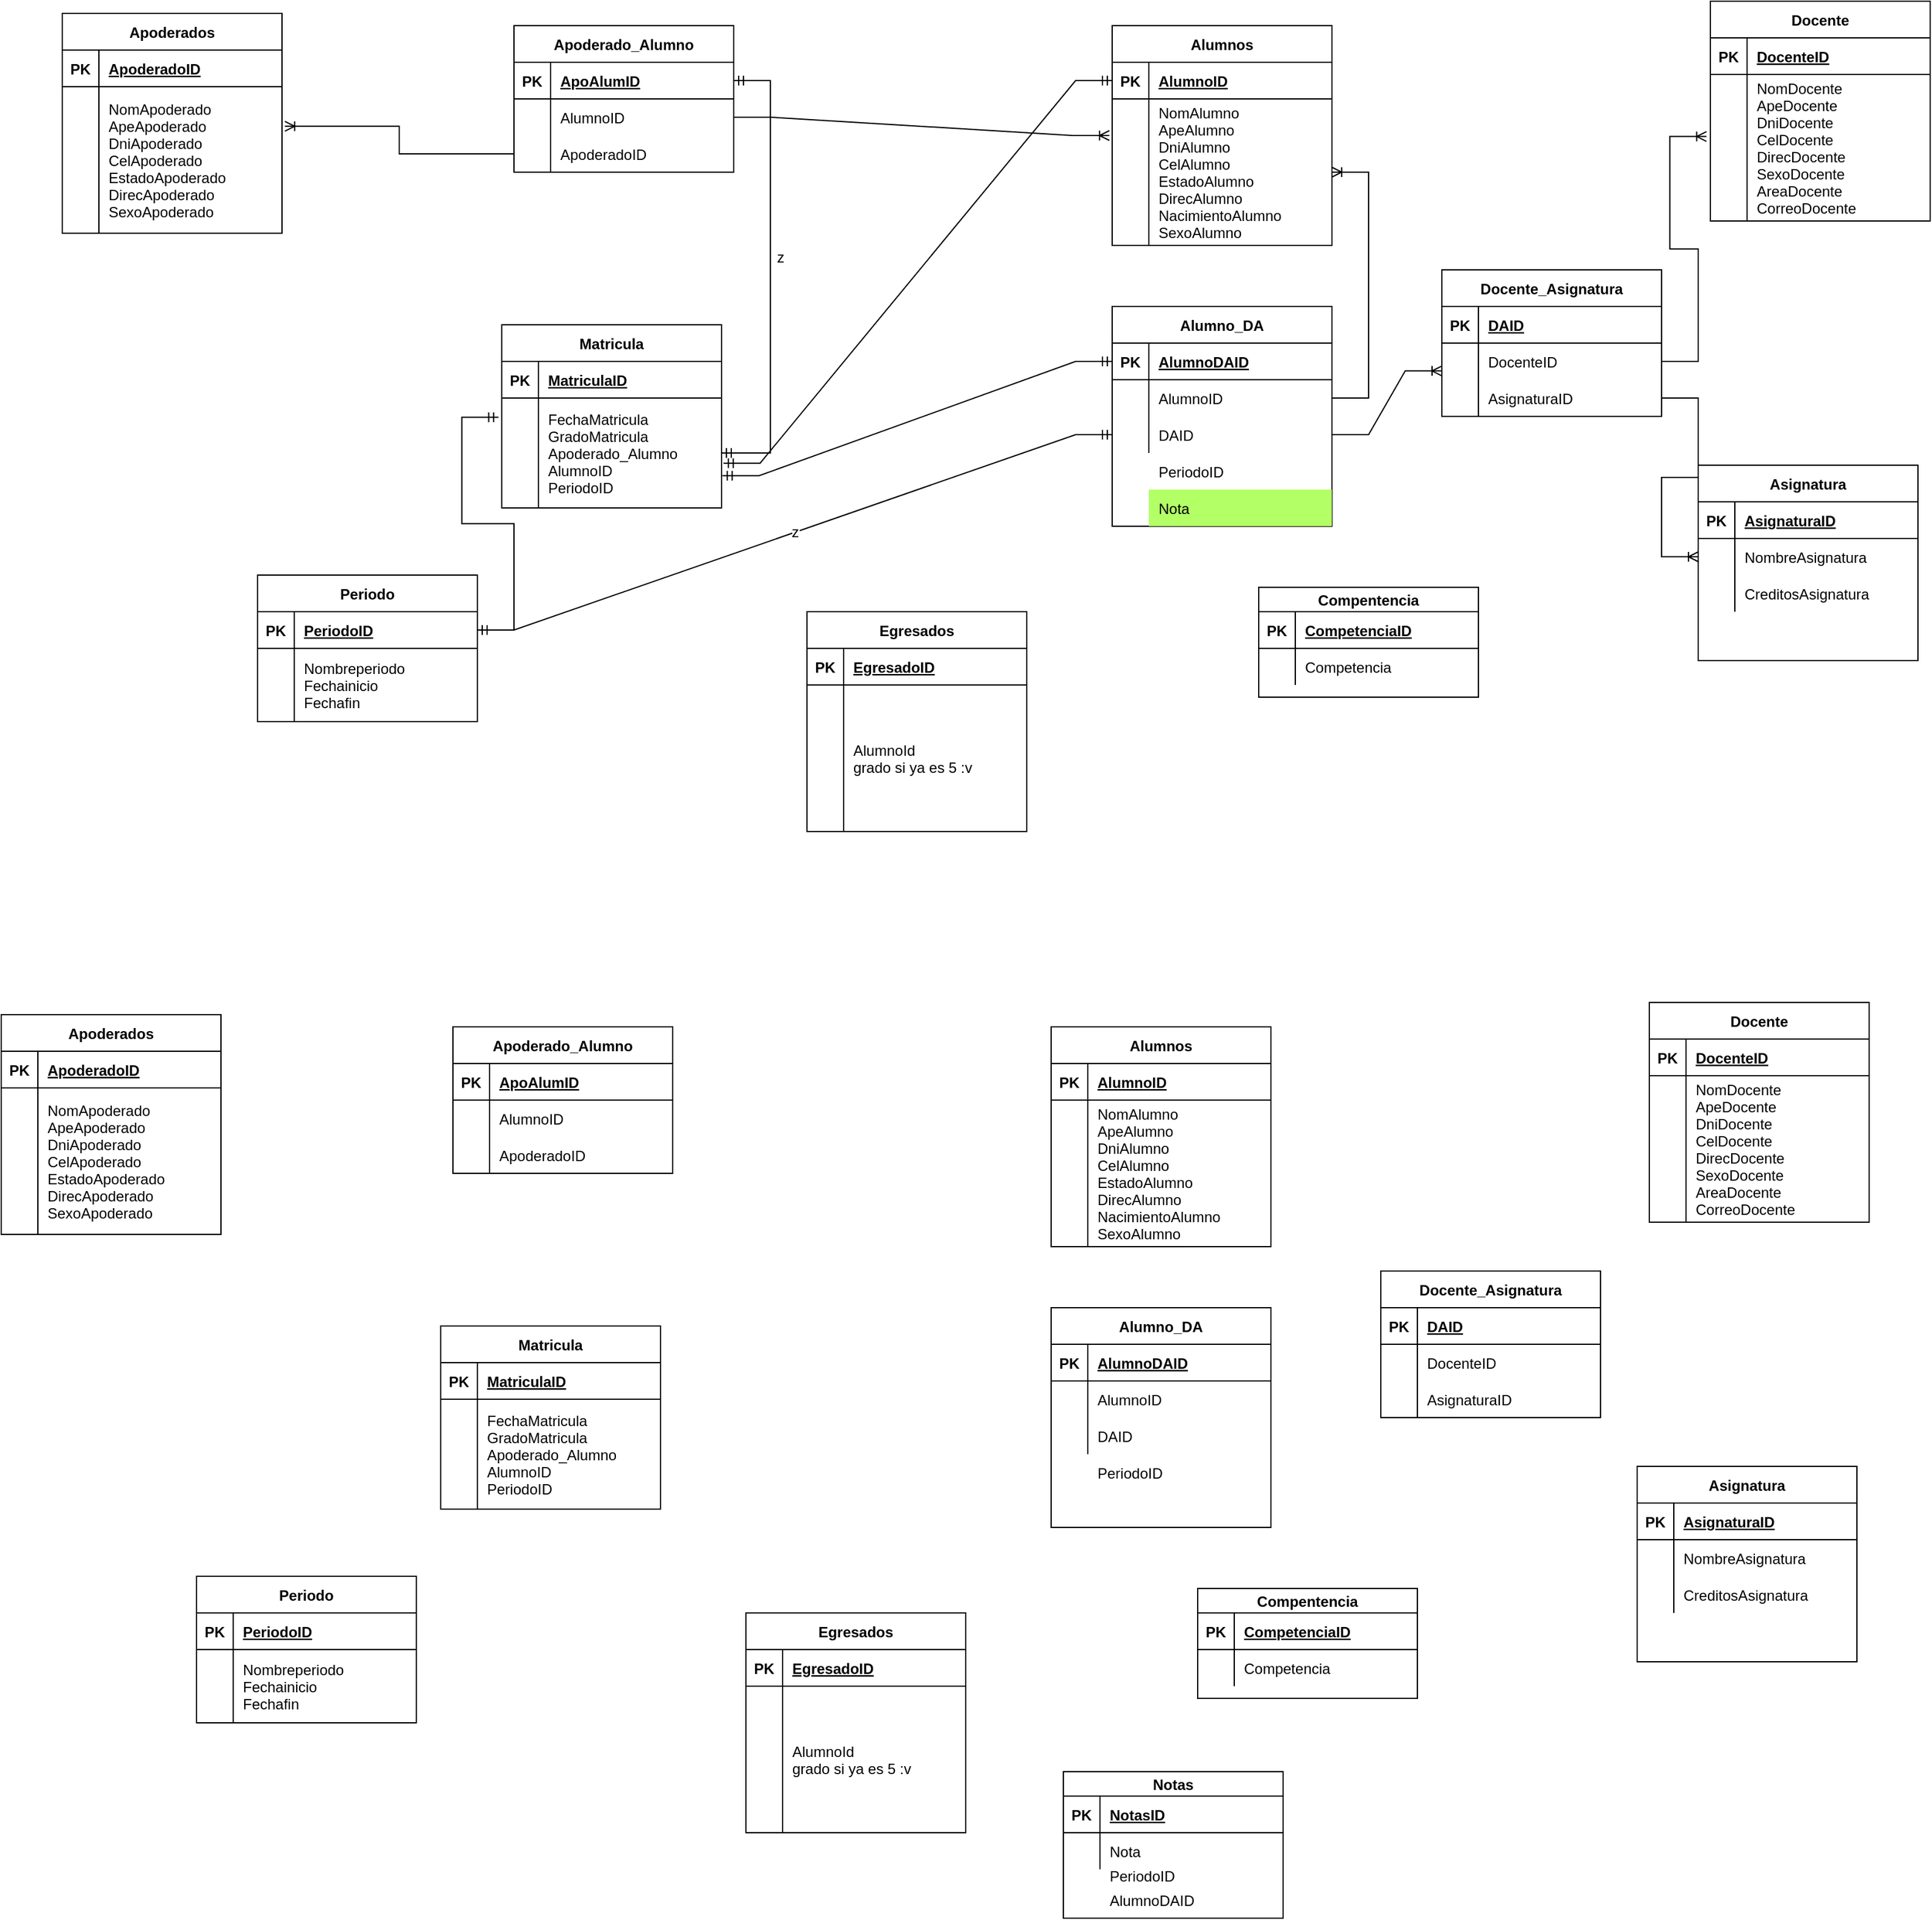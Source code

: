 <mxfile version="20.0.0" type="github">
  <diagram id="R2lEEEUBdFMjLlhIrx00" name="Page-1">
    <mxGraphModel dx="3082" dy="1054" grid="1" gridSize="10" guides="1" tooltips="1" connect="1" arrows="1" fold="1" page="1" pageScale="1" pageWidth="850" pageHeight="1100" math="0" shadow="0" extFonts="Permanent Marker^https://fonts.googleapis.com/css?family=Permanent+Marker">
      <root>
        <mxCell id="0" />
        <mxCell id="1" parent="0" />
        <mxCell id="zGSExv_9MvZumv0m1h2l-3" value="Alumnos" style="shape=table;startSize=30;container=1;collapsible=1;childLayout=tableLayout;fixedRows=1;rowLines=0;fontStyle=1;align=center;resizeLast=1;" vertex="1" parent="1">
          <mxGeometry x="360" y="30" width="180" height="180" as="geometry">
            <mxRectangle x="60" y="55" width="60" height="30" as="alternateBounds" />
          </mxGeometry>
        </mxCell>
        <mxCell id="zGSExv_9MvZumv0m1h2l-4" value="" style="shape=tableRow;horizontal=0;startSize=0;swimlaneHead=0;swimlaneBody=0;fillColor=none;collapsible=0;dropTarget=0;points=[[0,0.5],[1,0.5]];portConstraint=eastwest;top=0;left=0;right=0;bottom=1;" vertex="1" parent="zGSExv_9MvZumv0m1h2l-3">
          <mxGeometry y="30" width="180" height="30" as="geometry" />
        </mxCell>
        <mxCell id="zGSExv_9MvZumv0m1h2l-5" value="PK" style="shape=partialRectangle;connectable=0;fillColor=none;top=0;left=0;bottom=0;right=0;fontStyle=1;overflow=hidden;" vertex="1" parent="zGSExv_9MvZumv0m1h2l-4">
          <mxGeometry width="30" height="30" as="geometry">
            <mxRectangle width="30" height="30" as="alternateBounds" />
          </mxGeometry>
        </mxCell>
        <mxCell id="zGSExv_9MvZumv0m1h2l-6" value="AlumnoID" style="shape=partialRectangle;connectable=0;fillColor=none;top=0;left=0;bottom=0;right=0;align=left;spacingLeft=6;fontStyle=5;overflow=hidden;" vertex="1" parent="zGSExv_9MvZumv0m1h2l-4">
          <mxGeometry x="30" width="150" height="30" as="geometry">
            <mxRectangle width="150" height="30" as="alternateBounds" />
          </mxGeometry>
        </mxCell>
        <mxCell id="zGSExv_9MvZumv0m1h2l-7" value="" style="shape=tableRow;horizontal=0;startSize=0;swimlaneHead=0;swimlaneBody=0;fillColor=none;collapsible=0;dropTarget=0;points=[[0,0.5],[1,0.5]];portConstraint=eastwest;top=0;left=0;right=0;bottom=0;" vertex="1" parent="zGSExv_9MvZumv0m1h2l-3">
          <mxGeometry y="60" width="180" height="120" as="geometry" />
        </mxCell>
        <mxCell id="zGSExv_9MvZumv0m1h2l-8" value="" style="shape=partialRectangle;connectable=0;fillColor=none;top=0;left=0;bottom=0;right=0;editable=1;overflow=hidden;" vertex="1" parent="zGSExv_9MvZumv0m1h2l-7">
          <mxGeometry width="30" height="120" as="geometry">
            <mxRectangle width="30" height="120" as="alternateBounds" />
          </mxGeometry>
        </mxCell>
        <mxCell id="zGSExv_9MvZumv0m1h2l-9" value="NomAlumno&#xa;ApeAlumno&#xa;DniAlumno&#xa;CelAlumno&#xa;EstadoAlumno&#xa;DirecAlumno&#xa;NacimientoAlumno&#xa;SexoAlumno" style="shape=partialRectangle;connectable=0;fillColor=none;top=0;left=0;bottom=0;right=0;align=left;spacingLeft=6;overflow=hidden;" vertex="1" parent="zGSExv_9MvZumv0m1h2l-7">
          <mxGeometry x="30" width="150" height="120" as="geometry">
            <mxRectangle width="150" height="120" as="alternateBounds" />
          </mxGeometry>
        </mxCell>
        <mxCell id="zGSExv_9MvZumv0m1h2l-43" value="Apoderados" style="shape=table;startSize=30;container=1;collapsible=1;childLayout=tableLayout;fixedRows=1;rowLines=0;fontStyle=1;align=center;resizeLast=1;" vertex="1" parent="1">
          <mxGeometry x="-500" y="20" width="180" height="180" as="geometry">
            <mxRectangle x="60" y="55" width="60" height="30" as="alternateBounds" />
          </mxGeometry>
        </mxCell>
        <mxCell id="zGSExv_9MvZumv0m1h2l-44" value="" style="shape=tableRow;horizontal=0;startSize=0;swimlaneHead=0;swimlaneBody=0;fillColor=none;collapsible=0;dropTarget=0;points=[[0,0.5],[1,0.5]];portConstraint=eastwest;top=0;left=0;right=0;bottom=1;" vertex="1" parent="zGSExv_9MvZumv0m1h2l-43">
          <mxGeometry y="30" width="180" height="30" as="geometry" />
        </mxCell>
        <mxCell id="zGSExv_9MvZumv0m1h2l-45" value="PK" style="shape=partialRectangle;connectable=0;fillColor=none;top=0;left=0;bottom=0;right=0;fontStyle=1;overflow=hidden;" vertex="1" parent="zGSExv_9MvZumv0m1h2l-44">
          <mxGeometry width="30" height="30" as="geometry">
            <mxRectangle width="30" height="30" as="alternateBounds" />
          </mxGeometry>
        </mxCell>
        <mxCell id="zGSExv_9MvZumv0m1h2l-46" value="ApoderadoID" style="shape=partialRectangle;connectable=0;fillColor=none;top=0;left=0;bottom=0;right=0;align=left;spacingLeft=6;fontStyle=5;overflow=hidden;" vertex="1" parent="zGSExv_9MvZumv0m1h2l-44">
          <mxGeometry x="30" width="150" height="30" as="geometry">
            <mxRectangle width="150" height="30" as="alternateBounds" />
          </mxGeometry>
        </mxCell>
        <mxCell id="zGSExv_9MvZumv0m1h2l-47" value="" style="shape=tableRow;horizontal=0;startSize=0;swimlaneHead=0;swimlaneBody=0;fillColor=none;collapsible=0;dropTarget=0;points=[[0,0.5],[1,0.5]];portConstraint=eastwest;top=0;left=0;right=0;bottom=0;" vertex="1" parent="zGSExv_9MvZumv0m1h2l-43">
          <mxGeometry y="60" width="180" height="120" as="geometry" />
        </mxCell>
        <mxCell id="zGSExv_9MvZumv0m1h2l-48" value="" style="shape=partialRectangle;connectable=0;fillColor=none;top=0;left=0;bottom=0;right=0;editable=1;overflow=hidden;" vertex="1" parent="zGSExv_9MvZumv0m1h2l-47">
          <mxGeometry width="30" height="120" as="geometry">
            <mxRectangle width="30" height="120" as="alternateBounds" />
          </mxGeometry>
        </mxCell>
        <mxCell id="zGSExv_9MvZumv0m1h2l-49" value="NomApoderado&#xa;ApeApoderado&#xa;DniApoderado&#xa;CelApoderado&#xa;EstadoApoderado&#xa;DirecApoderado&#xa;SexoApoderado" style="shape=partialRectangle;connectable=0;fillColor=none;top=0;left=0;bottom=0;right=0;align=left;spacingLeft=6;overflow=hidden;" vertex="1" parent="zGSExv_9MvZumv0m1h2l-47">
          <mxGeometry x="30" width="150" height="120" as="geometry">
            <mxRectangle width="150" height="120" as="alternateBounds" />
          </mxGeometry>
        </mxCell>
        <mxCell id="zGSExv_9MvZumv0m1h2l-50" value="Docente" style="shape=table;startSize=30;container=1;collapsible=1;childLayout=tableLayout;fixedRows=1;rowLines=0;fontStyle=1;align=center;resizeLast=1;" vertex="1" parent="1">
          <mxGeometry x="850" y="10" width="180" height="180" as="geometry">
            <mxRectangle x="60" y="55" width="60" height="30" as="alternateBounds" />
          </mxGeometry>
        </mxCell>
        <mxCell id="zGSExv_9MvZumv0m1h2l-51" value="" style="shape=tableRow;horizontal=0;startSize=0;swimlaneHead=0;swimlaneBody=0;fillColor=none;collapsible=0;dropTarget=0;points=[[0,0.5],[1,0.5]];portConstraint=eastwest;top=0;left=0;right=0;bottom=1;" vertex="1" parent="zGSExv_9MvZumv0m1h2l-50">
          <mxGeometry y="30" width="180" height="30" as="geometry" />
        </mxCell>
        <mxCell id="zGSExv_9MvZumv0m1h2l-52" value="PK" style="shape=partialRectangle;connectable=0;fillColor=none;top=0;left=0;bottom=0;right=0;fontStyle=1;overflow=hidden;" vertex="1" parent="zGSExv_9MvZumv0m1h2l-51">
          <mxGeometry width="30" height="30" as="geometry">
            <mxRectangle width="30" height="30" as="alternateBounds" />
          </mxGeometry>
        </mxCell>
        <mxCell id="zGSExv_9MvZumv0m1h2l-53" value="DocenteID" style="shape=partialRectangle;connectable=0;fillColor=none;top=0;left=0;bottom=0;right=0;align=left;spacingLeft=6;fontStyle=5;overflow=hidden;" vertex="1" parent="zGSExv_9MvZumv0m1h2l-51">
          <mxGeometry x="30" width="150" height="30" as="geometry">
            <mxRectangle width="150" height="30" as="alternateBounds" />
          </mxGeometry>
        </mxCell>
        <mxCell id="zGSExv_9MvZumv0m1h2l-54" value="" style="shape=tableRow;horizontal=0;startSize=0;swimlaneHead=0;swimlaneBody=0;fillColor=none;collapsible=0;dropTarget=0;points=[[0,0.5],[1,0.5]];portConstraint=eastwest;top=0;left=0;right=0;bottom=0;" vertex="1" parent="zGSExv_9MvZumv0m1h2l-50">
          <mxGeometry y="60" width="180" height="120" as="geometry" />
        </mxCell>
        <mxCell id="zGSExv_9MvZumv0m1h2l-55" value="" style="shape=partialRectangle;connectable=0;fillColor=none;top=0;left=0;bottom=0;right=0;editable=1;overflow=hidden;" vertex="1" parent="zGSExv_9MvZumv0m1h2l-54">
          <mxGeometry width="30" height="120" as="geometry">
            <mxRectangle width="30" height="120" as="alternateBounds" />
          </mxGeometry>
        </mxCell>
        <mxCell id="zGSExv_9MvZumv0m1h2l-56" value="NomDocente&#xa;ApeDocente&#xa;DniDocente&#xa;CelDocente&#xa;DirecDocente&#xa;SexoDocente&#xa;AreaDocente&#xa;CorreoDocente" style="shape=partialRectangle;connectable=0;fillColor=none;top=0;left=0;bottom=0;right=0;align=left;spacingLeft=6;overflow=hidden;" vertex="1" parent="zGSExv_9MvZumv0m1h2l-54">
          <mxGeometry x="30" width="150" height="120" as="geometry">
            <mxRectangle width="150" height="120" as="alternateBounds" />
          </mxGeometry>
        </mxCell>
        <mxCell id="zGSExv_9MvZumv0m1h2l-57" value="Asignatura" style="shape=table;startSize=30;container=1;collapsible=1;childLayout=tableLayout;fixedRows=1;rowLines=0;fontStyle=1;align=center;resizeLast=1;shadow=0;" vertex="1" parent="1">
          <mxGeometry x="840" y="390" width="180" height="160" as="geometry" />
        </mxCell>
        <mxCell id="zGSExv_9MvZumv0m1h2l-58" value="" style="shape=tableRow;horizontal=0;startSize=0;swimlaneHead=0;swimlaneBody=0;fillColor=none;collapsible=0;dropTarget=0;points=[[0,0.5],[1,0.5]];portConstraint=eastwest;top=0;left=0;right=0;bottom=1;shadow=0;" vertex="1" parent="zGSExv_9MvZumv0m1h2l-57">
          <mxGeometry y="30" width="180" height="30" as="geometry" />
        </mxCell>
        <mxCell id="zGSExv_9MvZumv0m1h2l-59" value="PK" style="shape=partialRectangle;connectable=0;fillColor=none;top=0;left=0;bottom=0;right=0;fontStyle=1;overflow=hidden;shadow=0;" vertex="1" parent="zGSExv_9MvZumv0m1h2l-58">
          <mxGeometry width="30" height="30" as="geometry">
            <mxRectangle width="30" height="30" as="alternateBounds" />
          </mxGeometry>
        </mxCell>
        <mxCell id="zGSExv_9MvZumv0m1h2l-60" value="AsignaturaID" style="shape=partialRectangle;connectable=0;fillColor=none;top=0;left=0;bottom=0;right=0;align=left;spacingLeft=6;fontStyle=5;overflow=hidden;shadow=0;" vertex="1" parent="zGSExv_9MvZumv0m1h2l-58">
          <mxGeometry x="30" width="150" height="30" as="geometry">
            <mxRectangle width="150" height="30" as="alternateBounds" />
          </mxGeometry>
        </mxCell>
        <mxCell id="zGSExv_9MvZumv0m1h2l-61" value="" style="shape=tableRow;horizontal=0;startSize=0;swimlaneHead=0;swimlaneBody=0;fillColor=none;collapsible=0;dropTarget=0;points=[[0,0.5],[1,0.5]];portConstraint=eastwest;top=0;left=0;right=0;bottom=0;shadow=0;" vertex="1" parent="zGSExv_9MvZumv0m1h2l-57">
          <mxGeometry y="60" width="180" height="30" as="geometry" />
        </mxCell>
        <mxCell id="zGSExv_9MvZumv0m1h2l-62" value="" style="shape=partialRectangle;connectable=0;fillColor=none;top=0;left=0;bottom=0;right=0;editable=1;overflow=hidden;shadow=0;" vertex="1" parent="zGSExv_9MvZumv0m1h2l-61">
          <mxGeometry width="30" height="30" as="geometry">
            <mxRectangle width="30" height="30" as="alternateBounds" />
          </mxGeometry>
        </mxCell>
        <mxCell id="zGSExv_9MvZumv0m1h2l-63" value="NombreAsignatura" style="shape=partialRectangle;connectable=0;fillColor=none;top=0;left=0;bottom=0;right=0;align=left;spacingLeft=6;overflow=hidden;shadow=0;" vertex="1" parent="zGSExv_9MvZumv0m1h2l-61">
          <mxGeometry x="30" width="150" height="30" as="geometry">
            <mxRectangle width="150" height="30" as="alternateBounds" />
          </mxGeometry>
        </mxCell>
        <mxCell id="zGSExv_9MvZumv0m1h2l-64" value="" style="shape=tableRow;horizontal=0;startSize=0;swimlaneHead=0;swimlaneBody=0;fillColor=none;collapsible=0;dropTarget=0;points=[[0,0.5],[1,0.5]];portConstraint=eastwest;top=0;left=0;right=0;bottom=0;shadow=0;" vertex="1" parent="zGSExv_9MvZumv0m1h2l-57">
          <mxGeometry y="90" width="180" height="30" as="geometry" />
        </mxCell>
        <mxCell id="zGSExv_9MvZumv0m1h2l-65" value="" style="shape=partialRectangle;connectable=0;fillColor=none;top=0;left=0;bottom=0;right=0;editable=1;overflow=hidden;shadow=0;" vertex="1" parent="zGSExv_9MvZumv0m1h2l-64">
          <mxGeometry width="30" height="30" as="geometry">
            <mxRectangle width="30" height="30" as="alternateBounds" />
          </mxGeometry>
        </mxCell>
        <mxCell id="zGSExv_9MvZumv0m1h2l-66" value="CreditosAsignatura" style="shape=partialRectangle;connectable=0;fillColor=none;top=0;left=0;bottom=0;right=0;align=left;spacingLeft=6;overflow=hidden;shadow=0;" vertex="1" parent="zGSExv_9MvZumv0m1h2l-64">
          <mxGeometry x="30" width="150" height="30" as="geometry">
            <mxRectangle width="150" height="30" as="alternateBounds" />
          </mxGeometry>
        </mxCell>
        <mxCell id="zGSExv_9MvZumv0m1h2l-94" value="Matricula" style="shape=table;startSize=30;container=1;collapsible=1;childLayout=tableLayout;fixedRows=1;rowLines=0;fontStyle=1;align=center;resizeLast=1;" vertex="1" parent="1">
          <mxGeometry x="-140" y="275" width="180" height="150" as="geometry">
            <mxRectangle x="60" y="55" width="60" height="30" as="alternateBounds" />
          </mxGeometry>
        </mxCell>
        <mxCell id="zGSExv_9MvZumv0m1h2l-95" value="" style="shape=tableRow;horizontal=0;startSize=0;swimlaneHead=0;swimlaneBody=0;fillColor=none;collapsible=0;dropTarget=0;points=[[0,0.5],[1,0.5]];portConstraint=eastwest;top=0;left=0;right=0;bottom=1;" vertex="1" parent="zGSExv_9MvZumv0m1h2l-94">
          <mxGeometry y="30" width="180" height="30" as="geometry" />
        </mxCell>
        <mxCell id="zGSExv_9MvZumv0m1h2l-96" value="PK" style="shape=partialRectangle;connectable=0;fillColor=none;top=0;left=0;bottom=0;right=0;fontStyle=1;overflow=hidden;" vertex="1" parent="zGSExv_9MvZumv0m1h2l-95">
          <mxGeometry width="30" height="30" as="geometry">
            <mxRectangle width="30" height="30" as="alternateBounds" />
          </mxGeometry>
        </mxCell>
        <mxCell id="zGSExv_9MvZumv0m1h2l-97" value="MatriculaID" style="shape=partialRectangle;connectable=0;fillColor=none;top=0;left=0;bottom=0;right=0;align=left;spacingLeft=6;fontStyle=5;overflow=hidden;" vertex="1" parent="zGSExv_9MvZumv0m1h2l-95">
          <mxGeometry x="30" width="150" height="30" as="geometry">
            <mxRectangle width="150" height="30" as="alternateBounds" />
          </mxGeometry>
        </mxCell>
        <mxCell id="zGSExv_9MvZumv0m1h2l-98" value="" style="shape=tableRow;horizontal=0;startSize=0;swimlaneHead=0;swimlaneBody=0;fillColor=none;collapsible=0;dropTarget=0;points=[[0,0.5],[1,0.5]];portConstraint=eastwest;top=0;left=0;right=0;bottom=0;" vertex="1" parent="zGSExv_9MvZumv0m1h2l-94">
          <mxGeometry y="60" width="180" height="90" as="geometry" />
        </mxCell>
        <mxCell id="zGSExv_9MvZumv0m1h2l-99" value="" style="shape=partialRectangle;connectable=0;fillColor=none;top=0;left=0;bottom=0;right=0;editable=1;overflow=hidden;" vertex="1" parent="zGSExv_9MvZumv0m1h2l-98">
          <mxGeometry width="30" height="90" as="geometry">
            <mxRectangle width="30" height="90" as="alternateBounds" />
          </mxGeometry>
        </mxCell>
        <mxCell id="zGSExv_9MvZumv0m1h2l-100" value="FechaMatricula&#xa;GradoMatricula&#xa;Apoderado_Alumno&#xa;AlumnoID&#xa;PeriodoID" style="shape=partialRectangle;connectable=0;fillColor=none;top=0;left=0;bottom=0;right=0;align=left;spacingLeft=6;overflow=hidden;" vertex="1" parent="zGSExv_9MvZumv0m1h2l-98">
          <mxGeometry x="30" width="150" height="90" as="geometry">
            <mxRectangle width="150" height="90" as="alternateBounds" />
          </mxGeometry>
        </mxCell>
        <mxCell id="zGSExv_9MvZumv0m1h2l-102" value="Docente_Asignatura" style="shape=table;startSize=30;container=1;collapsible=1;childLayout=tableLayout;fixedRows=1;rowLines=0;fontStyle=1;align=center;resizeLast=1;shadow=0;" vertex="1" parent="1">
          <mxGeometry x="630" y="230" width="180" height="120" as="geometry" />
        </mxCell>
        <mxCell id="zGSExv_9MvZumv0m1h2l-103" value="" style="shape=tableRow;horizontal=0;startSize=0;swimlaneHead=0;swimlaneBody=0;fillColor=none;collapsible=0;dropTarget=0;points=[[0,0.5],[1,0.5]];portConstraint=eastwest;top=0;left=0;right=0;bottom=1;shadow=0;" vertex="1" parent="zGSExv_9MvZumv0m1h2l-102">
          <mxGeometry y="30" width="180" height="30" as="geometry" />
        </mxCell>
        <mxCell id="zGSExv_9MvZumv0m1h2l-104" value="PK" style="shape=partialRectangle;connectable=0;fillColor=none;top=0;left=0;bottom=0;right=0;fontStyle=1;overflow=hidden;shadow=0;" vertex="1" parent="zGSExv_9MvZumv0m1h2l-103">
          <mxGeometry width="30" height="30" as="geometry">
            <mxRectangle width="30" height="30" as="alternateBounds" />
          </mxGeometry>
        </mxCell>
        <mxCell id="zGSExv_9MvZumv0m1h2l-105" value="DAID" style="shape=partialRectangle;connectable=0;fillColor=none;top=0;left=0;bottom=0;right=0;align=left;spacingLeft=6;fontStyle=5;overflow=hidden;shadow=0;" vertex="1" parent="zGSExv_9MvZumv0m1h2l-103">
          <mxGeometry x="30" width="150" height="30" as="geometry">
            <mxRectangle width="150" height="30" as="alternateBounds" />
          </mxGeometry>
        </mxCell>
        <mxCell id="zGSExv_9MvZumv0m1h2l-106" value="" style="shape=tableRow;horizontal=0;startSize=0;swimlaneHead=0;swimlaneBody=0;fillColor=none;collapsible=0;dropTarget=0;points=[[0,0.5],[1,0.5]];portConstraint=eastwest;top=0;left=0;right=0;bottom=0;shadow=0;" vertex="1" parent="zGSExv_9MvZumv0m1h2l-102">
          <mxGeometry y="60" width="180" height="30" as="geometry" />
        </mxCell>
        <mxCell id="zGSExv_9MvZumv0m1h2l-107" value="" style="shape=partialRectangle;connectable=0;fillColor=none;top=0;left=0;bottom=0;right=0;editable=1;overflow=hidden;shadow=0;" vertex="1" parent="zGSExv_9MvZumv0m1h2l-106">
          <mxGeometry width="30" height="30" as="geometry">
            <mxRectangle width="30" height="30" as="alternateBounds" />
          </mxGeometry>
        </mxCell>
        <mxCell id="zGSExv_9MvZumv0m1h2l-108" value="DocenteID" style="shape=partialRectangle;connectable=0;fillColor=none;top=0;left=0;bottom=0;right=0;align=left;spacingLeft=6;overflow=hidden;shadow=0;" vertex="1" parent="zGSExv_9MvZumv0m1h2l-106">
          <mxGeometry x="30" width="150" height="30" as="geometry">
            <mxRectangle width="150" height="30" as="alternateBounds" />
          </mxGeometry>
        </mxCell>
        <mxCell id="zGSExv_9MvZumv0m1h2l-109" value="" style="shape=tableRow;horizontal=0;startSize=0;swimlaneHead=0;swimlaneBody=0;fillColor=none;collapsible=0;dropTarget=0;points=[[0,0.5],[1,0.5]];portConstraint=eastwest;top=0;left=0;right=0;bottom=0;shadow=0;" vertex="1" parent="zGSExv_9MvZumv0m1h2l-102">
          <mxGeometry y="90" width="180" height="30" as="geometry" />
        </mxCell>
        <mxCell id="zGSExv_9MvZumv0m1h2l-110" value="" style="shape=partialRectangle;connectable=0;fillColor=none;top=0;left=0;bottom=0;right=0;editable=1;overflow=hidden;shadow=0;" vertex="1" parent="zGSExv_9MvZumv0m1h2l-109">
          <mxGeometry width="30" height="30" as="geometry">
            <mxRectangle width="30" height="30" as="alternateBounds" />
          </mxGeometry>
        </mxCell>
        <mxCell id="zGSExv_9MvZumv0m1h2l-111" value="AsignaturaID" style="shape=partialRectangle;connectable=0;fillColor=none;top=0;left=0;bottom=0;right=0;align=left;spacingLeft=6;overflow=hidden;shadow=0;" vertex="1" parent="zGSExv_9MvZumv0m1h2l-109">
          <mxGeometry x="30" width="150" height="30" as="geometry">
            <mxRectangle width="150" height="30" as="alternateBounds" />
          </mxGeometry>
        </mxCell>
        <mxCell id="zGSExv_9MvZumv0m1h2l-132" value="" style="edgeStyle=entityRelationEdgeStyle;fontSize=12;html=1;endArrow=ERoneToMany;rounded=0;entryX=-0.018;entryY=0.423;entryDx=0;entryDy=0;entryPerimeter=0;" edge="1" parent="1" source="zGSExv_9MvZumv0m1h2l-106" target="zGSExv_9MvZumv0m1h2l-54">
          <mxGeometry width="100" height="100" relative="1" as="geometry">
            <mxPoint x="680" y="220" as="sourcePoint" />
            <mxPoint x="780" y="120" as="targetPoint" />
          </mxGeometry>
        </mxCell>
        <mxCell id="zGSExv_9MvZumv0m1h2l-136" value="" style="edgeStyle=entityRelationEdgeStyle;fontSize=12;html=1;endArrow=ERoneToMany;rounded=0;entryX=0;entryY=0.5;entryDx=0;entryDy=0;exitX=1;exitY=0.5;exitDx=0;exitDy=0;" edge="1" parent="1" source="zGSExv_9MvZumv0m1h2l-109" target="zGSExv_9MvZumv0m1h2l-61">
          <mxGeometry width="100" height="100" relative="1" as="geometry">
            <mxPoint x="900" y="500" as="sourcePoint" />
            <mxPoint x="1000" y="400" as="targetPoint" />
          </mxGeometry>
        </mxCell>
        <mxCell id="zGSExv_9MvZumv0m1h2l-140" value="Alumno_DA" style="shape=table;startSize=30;container=1;collapsible=1;childLayout=tableLayout;fixedRows=1;rowLines=0;fontStyle=1;align=center;resizeLast=1;shadow=0;" vertex="1" parent="1">
          <mxGeometry x="360" y="260" width="180" height="180" as="geometry" />
        </mxCell>
        <mxCell id="zGSExv_9MvZumv0m1h2l-141" value="" style="shape=tableRow;horizontal=0;startSize=0;swimlaneHead=0;swimlaneBody=0;fillColor=none;collapsible=0;dropTarget=0;points=[[0,0.5],[1,0.5]];portConstraint=eastwest;top=0;left=0;right=0;bottom=1;shadow=0;" vertex="1" parent="zGSExv_9MvZumv0m1h2l-140">
          <mxGeometry y="30" width="180" height="30" as="geometry" />
        </mxCell>
        <mxCell id="zGSExv_9MvZumv0m1h2l-142" value="PK" style="shape=partialRectangle;connectable=0;fillColor=none;top=0;left=0;bottom=0;right=0;fontStyle=1;overflow=hidden;shadow=0;" vertex="1" parent="zGSExv_9MvZumv0m1h2l-141">
          <mxGeometry width="30" height="30" as="geometry">
            <mxRectangle width="30" height="30" as="alternateBounds" />
          </mxGeometry>
        </mxCell>
        <mxCell id="zGSExv_9MvZumv0m1h2l-143" value="AlumnoDAID" style="shape=partialRectangle;connectable=0;fillColor=none;top=0;left=0;bottom=0;right=0;align=left;spacingLeft=6;fontStyle=5;overflow=hidden;shadow=0;" vertex="1" parent="zGSExv_9MvZumv0m1h2l-141">
          <mxGeometry x="30" width="150" height="30" as="geometry">
            <mxRectangle width="150" height="30" as="alternateBounds" />
          </mxGeometry>
        </mxCell>
        <mxCell id="zGSExv_9MvZumv0m1h2l-144" value="" style="shape=tableRow;horizontal=0;startSize=0;swimlaneHead=0;swimlaneBody=0;fillColor=none;collapsible=0;dropTarget=0;points=[[0,0.5],[1,0.5]];portConstraint=eastwest;top=0;left=0;right=0;bottom=0;shadow=0;" vertex="1" parent="zGSExv_9MvZumv0m1h2l-140">
          <mxGeometry y="60" width="180" height="30" as="geometry" />
        </mxCell>
        <mxCell id="zGSExv_9MvZumv0m1h2l-145" value="" style="shape=partialRectangle;connectable=0;fillColor=none;top=0;left=0;bottom=0;right=0;editable=1;overflow=hidden;shadow=0;" vertex="1" parent="zGSExv_9MvZumv0m1h2l-144">
          <mxGeometry width="30" height="30" as="geometry">
            <mxRectangle width="30" height="30" as="alternateBounds" />
          </mxGeometry>
        </mxCell>
        <mxCell id="zGSExv_9MvZumv0m1h2l-146" value="AlumnoID" style="shape=partialRectangle;connectable=0;fillColor=none;top=0;left=0;bottom=0;right=0;align=left;spacingLeft=6;overflow=hidden;shadow=0;" vertex="1" parent="zGSExv_9MvZumv0m1h2l-144">
          <mxGeometry x="30" width="150" height="30" as="geometry">
            <mxRectangle width="150" height="30" as="alternateBounds" />
          </mxGeometry>
        </mxCell>
        <mxCell id="zGSExv_9MvZumv0m1h2l-147" value="" style="shape=tableRow;horizontal=0;startSize=0;swimlaneHead=0;swimlaneBody=0;fillColor=none;collapsible=0;dropTarget=0;points=[[0,0.5],[1,0.5]];portConstraint=eastwest;top=0;left=0;right=0;bottom=0;shadow=0;" vertex="1" parent="zGSExv_9MvZumv0m1h2l-140">
          <mxGeometry y="90" width="180" height="30" as="geometry" />
        </mxCell>
        <mxCell id="zGSExv_9MvZumv0m1h2l-148" value="" style="shape=partialRectangle;connectable=0;fillColor=none;top=0;left=0;bottom=0;right=0;editable=1;overflow=hidden;shadow=0;" vertex="1" parent="zGSExv_9MvZumv0m1h2l-147">
          <mxGeometry width="30" height="30" as="geometry">
            <mxRectangle width="30" height="30" as="alternateBounds" />
          </mxGeometry>
        </mxCell>
        <mxCell id="zGSExv_9MvZumv0m1h2l-149" value="DAID" style="shape=partialRectangle;connectable=0;fillColor=none;top=0;left=0;bottom=0;right=0;align=left;spacingLeft=6;overflow=hidden;shadow=0;" vertex="1" parent="zGSExv_9MvZumv0m1h2l-147">
          <mxGeometry x="30" width="150" height="30" as="geometry">
            <mxRectangle width="150" height="30" as="alternateBounds" />
          </mxGeometry>
        </mxCell>
        <mxCell id="zGSExv_9MvZumv0m1h2l-153" value="" style="edgeStyle=entityRelationEdgeStyle;fontSize=12;html=1;endArrow=ERoneToMany;rounded=0;exitX=1;exitY=0.5;exitDx=0;exitDy=0;" edge="1" parent="1" source="zGSExv_9MvZumv0m1h2l-144" target="zGSExv_9MvZumv0m1h2l-7">
          <mxGeometry width="100" height="100" relative="1" as="geometry">
            <mxPoint x="310" y="250" as="sourcePoint" />
            <mxPoint x="410" y="150" as="targetPoint" />
          </mxGeometry>
        </mxCell>
        <mxCell id="zGSExv_9MvZumv0m1h2l-154" value="" style="edgeStyle=entityRelationEdgeStyle;fontSize=12;html=1;endArrow=ERoneToMany;rounded=0;entryX=0;entryY=0.76;entryDx=0;entryDy=0;entryPerimeter=0;exitX=1;exitY=0.5;exitDx=0;exitDy=0;" edge="1" parent="1" source="zGSExv_9MvZumv0m1h2l-147" target="zGSExv_9MvZumv0m1h2l-106">
          <mxGeometry width="100" height="100" relative="1" as="geometry">
            <mxPoint x="560" y="490" as="sourcePoint" />
            <mxPoint x="660" y="390" as="targetPoint" />
          </mxGeometry>
        </mxCell>
        <mxCell id="zGSExv_9MvZumv0m1h2l-155" value="Apoderado_Alumno" style="shape=table;startSize=30;container=1;collapsible=1;childLayout=tableLayout;fixedRows=1;rowLines=0;fontStyle=1;align=center;resizeLast=1;shadow=0;" vertex="1" parent="1">
          <mxGeometry x="-130" y="30" width="180" height="120" as="geometry" />
        </mxCell>
        <mxCell id="zGSExv_9MvZumv0m1h2l-156" value="" style="shape=tableRow;horizontal=0;startSize=0;swimlaneHead=0;swimlaneBody=0;fillColor=none;collapsible=0;dropTarget=0;points=[[0,0.5],[1,0.5]];portConstraint=eastwest;top=0;left=0;right=0;bottom=1;shadow=0;" vertex="1" parent="zGSExv_9MvZumv0m1h2l-155">
          <mxGeometry y="30" width="180" height="30" as="geometry" />
        </mxCell>
        <mxCell id="zGSExv_9MvZumv0m1h2l-157" value="PK" style="shape=partialRectangle;connectable=0;fillColor=none;top=0;left=0;bottom=0;right=0;fontStyle=1;overflow=hidden;shadow=0;" vertex="1" parent="zGSExv_9MvZumv0m1h2l-156">
          <mxGeometry width="30" height="30" as="geometry">
            <mxRectangle width="30" height="30" as="alternateBounds" />
          </mxGeometry>
        </mxCell>
        <mxCell id="zGSExv_9MvZumv0m1h2l-158" value="ApoAlumID" style="shape=partialRectangle;connectable=0;fillColor=none;top=0;left=0;bottom=0;right=0;align=left;spacingLeft=6;fontStyle=5;overflow=hidden;shadow=0;" vertex="1" parent="zGSExv_9MvZumv0m1h2l-156">
          <mxGeometry x="30" width="150" height="30" as="geometry">
            <mxRectangle width="150" height="30" as="alternateBounds" />
          </mxGeometry>
        </mxCell>
        <mxCell id="zGSExv_9MvZumv0m1h2l-159" value="" style="shape=tableRow;horizontal=0;startSize=0;swimlaneHead=0;swimlaneBody=0;fillColor=none;collapsible=0;dropTarget=0;points=[[0,0.5],[1,0.5]];portConstraint=eastwest;top=0;left=0;right=0;bottom=0;shadow=0;" vertex="1" parent="zGSExv_9MvZumv0m1h2l-155">
          <mxGeometry y="60" width="180" height="30" as="geometry" />
        </mxCell>
        <mxCell id="zGSExv_9MvZumv0m1h2l-160" value="" style="shape=partialRectangle;connectable=0;fillColor=none;top=0;left=0;bottom=0;right=0;editable=1;overflow=hidden;shadow=0;" vertex="1" parent="zGSExv_9MvZumv0m1h2l-159">
          <mxGeometry width="30" height="30" as="geometry">
            <mxRectangle width="30" height="30" as="alternateBounds" />
          </mxGeometry>
        </mxCell>
        <mxCell id="zGSExv_9MvZumv0m1h2l-161" value="AlumnoID" style="shape=partialRectangle;connectable=0;fillColor=none;top=0;left=0;bottom=0;right=0;align=left;spacingLeft=6;overflow=hidden;shadow=0;" vertex="1" parent="zGSExv_9MvZumv0m1h2l-159">
          <mxGeometry x="30" width="150" height="30" as="geometry">
            <mxRectangle width="150" height="30" as="alternateBounds" />
          </mxGeometry>
        </mxCell>
        <mxCell id="zGSExv_9MvZumv0m1h2l-162" value="" style="shape=tableRow;horizontal=0;startSize=0;swimlaneHead=0;swimlaneBody=0;fillColor=none;collapsible=0;dropTarget=0;points=[[0,0.5],[1,0.5]];portConstraint=eastwest;top=0;left=0;right=0;bottom=0;shadow=0;" vertex="1" parent="zGSExv_9MvZumv0m1h2l-155">
          <mxGeometry y="90" width="180" height="30" as="geometry" />
        </mxCell>
        <mxCell id="zGSExv_9MvZumv0m1h2l-163" value="" style="shape=partialRectangle;connectable=0;fillColor=none;top=0;left=0;bottom=0;right=0;editable=1;overflow=hidden;shadow=0;" vertex="1" parent="zGSExv_9MvZumv0m1h2l-162">
          <mxGeometry width="30" height="30" as="geometry">
            <mxRectangle width="30" height="30" as="alternateBounds" />
          </mxGeometry>
        </mxCell>
        <mxCell id="zGSExv_9MvZumv0m1h2l-164" value="ApoderadoID" style="shape=partialRectangle;connectable=0;fillColor=none;top=0;left=0;bottom=0;right=0;align=left;spacingLeft=6;overflow=hidden;shadow=0;" vertex="1" parent="zGSExv_9MvZumv0m1h2l-162">
          <mxGeometry x="30" width="150" height="30" as="geometry">
            <mxRectangle width="150" height="30" as="alternateBounds" />
          </mxGeometry>
        </mxCell>
        <mxCell id="zGSExv_9MvZumv0m1h2l-168" value="" style="edgeStyle=elbowEdgeStyle;fontSize=12;html=1;endArrow=ERoneToMany;rounded=0;entryX=1.013;entryY=0.27;entryDx=0;entryDy=0;entryPerimeter=0;exitX=0;exitY=0.5;exitDx=0;exitDy=0;" edge="1" parent="1" source="zGSExv_9MvZumv0m1h2l-162" target="zGSExv_9MvZumv0m1h2l-47">
          <mxGeometry width="100" height="100" relative="1" as="geometry">
            <mxPoint x="-20" y="340" as="sourcePoint" />
            <mxPoint x="80" y="240" as="targetPoint" />
          </mxGeometry>
        </mxCell>
        <mxCell id="zGSExv_9MvZumv0m1h2l-169" value="" style="edgeStyle=entityRelationEdgeStyle;fontSize=12;html=1;endArrow=ERoneToMany;rounded=0;entryX=-0.013;entryY=0.25;entryDx=0;entryDy=0;entryPerimeter=0;exitX=1;exitY=0.5;exitDx=0;exitDy=0;" edge="1" parent="1" source="zGSExv_9MvZumv0m1h2l-159" target="zGSExv_9MvZumv0m1h2l-7">
          <mxGeometry width="100" height="100" relative="1" as="geometry">
            <mxPoint x="270" y="230" as="sourcePoint" />
            <mxPoint x="370" y="130" as="targetPoint" />
          </mxGeometry>
        </mxCell>
        <mxCell id="zGSExv_9MvZumv0m1h2l-170" value="Nota" style="shape=partialRectangle;connectable=0;fillColor=#B3FF66;top=0;left=0;bottom=0;right=0;align=left;spacingLeft=6;overflow=hidden;shadow=0;" vertex="1" parent="1">
          <mxGeometry x="390" y="410" width="150" height="30" as="geometry">
            <mxRectangle width="150" height="30" as="alternateBounds" />
          </mxGeometry>
        </mxCell>
        <mxCell id="zGSExv_9MvZumv0m1h2l-172" value="z" style="edgeStyle=elbowEdgeStyle;fontSize=12;html=1;endArrow=ERmandOne;startArrow=ERmandOne;rounded=0;entryX=1;entryY=0.5;entryDx=0;entryDy=0;exitX=1;exitY=0.5;exitDx=0;exitDy=0;" edge="1" parent="1" source="zGSExv_9MvZumv0m1h2l-98" target="zGSExv_9MvZumv0m1h2l-156">
          <mxGeometry x="0.072" y="-8" width="100" height="100" relative="1" as="geometry">
            <mxPoint x="180" y="420" as="sourcePoint" />
            <mxPoint x="280" y="320" as="targetPoint" />
            <Array as="points">
              <mxPoint x="80" y="220" />
            </Array>
            <mxPoint y="1" as="offset" />
          </mxGeometry>
        </mxCell>
        <mxCell id="zGSExv_9MvZumv0m1h2l-173" value="" style="edgeStyle=entityRelationEdgeStyle;fontSize=12;html=1;endArrow=ERmandOne;startArrow=ERmandOne;rounded=0;entryX=0;entryY=0.5;entryDx=0;entryDy=0;exitX=1.009;exitY=0.593;exitDx=0;exitDy=0;exitPerimeter=0;" edge="1" parent="1" source="zGSExv_9MvZumv0m1h2l-98" target="zGSExv_9MvZumv0m1h2l-4">
          <mxGeometry width="100" height="100" relative="1" as="geometry">
            <mxPoint x="180" y="475" as="sourcePoint" />
            <mxPoint x="210" y="190" as="targetPoint" />
          </mxGeometry>
        </mxCell>
        <mxCell id="zGSExv_9MvZumv0m1h2l-174" value="" style="edgeStyle=entityRelationEdgeStyle;fontSize=12;html=1;endArrow=ERmandOne;startArrow=ERmandOne;rounded=0;entryX=0;entryY=0.5;entryDx=0;entryDy=0;exitX=1.004;exitY=0.707;exitDx=0;exitDy=0;exitPerimeter=0;" edge="1" parent="1" source="zGSExv_9MvZumv0m1h2l-98" target="zGSExv_9MvZumv0m1h2l-141">
          <mxGeometry width="100" height="100" relative="1" as="geometry">
            <mxPoint x="220" y="500" as="sourcePoint" />
            <mxPoint x="320" y="400" as="targetPoint" />
          </mxGeometry>
        </mxCell>
        <mxCell id="zGSExv_9MvZumv0m1h2l-175" value="Egresados" style="shape=table;startSize=30;container=1;collapsible=1;childLayout=tableLayout;fixedRows=1;rowLines=0;fontStyle=1;align=center;resizeLast=1;" vertex="1" parent="1">
          <mxGeometry x="110" y="510" width="180" height="180" as="geometry">
            <mxRectangle x="60" y="55" width="60" height="30" as="alternateBounds" />
          </mxGeometry>
        </mxCell>
        <mxCell id="zGSExv_9MvZumv0m1h2l-176" value="" style="shape=tableRow;horizontal=0;startSize=0;swimlaneHead=0;swimlaneBody=0;fillColor=none;collapsible=0;dropTarget=0;points=[[0,0.5],[1,0.5]];portConstraint=eastwest;top=0;left=0;right=0;bottom=1;" vertex="1" parent="zGSExv_9MvZumv0m1h2l-175">
          <mxGeometry y="30" width="180" height="30" as="geometry" />
        </mxCell>
        <mxCell id="zGSExv_9MvZumv0m1h2l-177" value="PK" style="shape=partialRectangle;connectable=0;fillColor=none;top=0;left=0;bottom=0;right=0;fontStyle=1;overflow=hidden;" vertex="1" parent="zGSExv_9MvZumv0m1h2l-176">
          <mxGeometry width="30" height="30" as="geometry">
            <mxRectangle width="30" height="30" as="alternateBounds" />
          </mxGeometry>
        </mxCell>
        <mxCell id="zGSExv_9MvZumv0m1h2l-178" value="EgresadoID" style="shape=partialRectangle;connectable=0;fillColor=none;top=0;left=0;bottom=0;right=0;align=left;spacingLeft=6;fontStyle=5;overflow=hidden;" vertex="1" parent="zGSExv_9MvZumv0m1h2l-176">
          <mxGeometry x="30" width="150" height="30" as="geometry">
            <mxRectangle width="150" height="30" as="alternateBounds" />
          </mxGeometry>
        </mxCell>
        <mxCell id="zGSExv_9MvZumv0m1h2l-179" value="" style="shape=tableRow;horizontal=0;startSize=0;swimlaneHead=0;swimlaneBody=0;fillColor=none;collapsible=0;dropTarget=0;points=[[0,0.5],[1,0.5]];portConstraint=eastwest;top=0;left=0;right=0;bottom=0;" vertex="1" parent="zGSExv_9MvZumv0m1h2l-175">
          <mxGeometry y="60" width="180" height="120" as="geometry" />
        </mxCell>
        <mxCell id="zGSExv_9MvZumv0m1h2l-180" value="" style="shape=partialRectangle;connectable=0;fillColor=none;top=0;left=0;bottom=0;right=0;editable=1;overflow=hidden;" vertex="1" parent="zGSExv_9MvZumv0m1h2l-179">
          <mxGeometry width="30" height="120" as="geometry">
            <mxRectangle width="30" height="120" as="alternateBounds" />
          </mxGeometry>
        </mxCell>
        <mxCell id="zGSExv_9MvZumv0m1h2l-181" value="AlumnoId &#xa;grado si ya es 5 :v " style="shape=partialRectangle;connectable=0;fillColor=none;top=0;left=0;bottom=0;right=0;align=left;spacingLeft=6;overflow=hidden;" vertex="1" parent="zGSExv_9MvZumv0m1h2l-179">
          <mxGeometry x="30" width="150" height="120" as="geometry">
            <mxRectangle width="150" height="120" as="alternateBounds" />
          </mxGeometry>
        </mxCell>
        <mxCell id="zGSExv_9MvZumv0m1h2l-182" value="Compentencia" style="shape=table;startSize=20;container=1;collapsible=1;childLayout=tableLayout;fixedRows=1;rowLines=0;fontStyle=1;align=center;resizeLast=1;shadow=0;" vertex="1" parent="1">
          <mxGeometry x="480" y="490" width="180" height="90" as="geometry" />
        </mxCell>
        <mxCell id="zGSExv_9MvZumv0m1h2l-183" value="" style="shape=tableRow;horizontal=0;startSize=0;swimlaneHead=0;swimlaneBody=0;fillColor=none;collapsible=0;dropTarget=0;points=[[0,0.5],[1,0.5]];portConstraint=eastwest;top=0;left=0;right=0;bottom=1;shadow=0;" vertex="1" parent="zGSExv_9MvZumv0m1h2l-182">
          <mxGeometry y="20" width="180" height="30" as="geometry" />
        </mxCell>
        <mxCell id="zGSExv_9MvZumv0m1h2l-184" value="PK" style="shape=partialRectangle;connectable=0;fillColor=none;top=0;left=0;bottom=0;right=0;fontStyle=1;overflow=hidden;shadow=0;" vertex="1" parent="zGSExv_9MvZumv0m1h2l-183">
          <mxGeometry width="30" height="30" as="geometry">
            <mxRectangle width="30" height="30" as="alternateBounds" />
          </mxGeometry>
        </mxCell>
        <mxCell id="zGSExv_9MvZumv0m1h2l-185" value="CompetenciaID" style="shape=partialRectangle;connectable=0;fillColor=none;top=0;left=0;bottom=0;right=0;align=left;spacingLeft=6;fontStyle=5;overflow=hidden;shadow=0;" vertex="1" parent="zGSExv_9MvZumv0m1h2l-183">
          <mxGeometry x="30" width="150" height="30" as="geometry">
            <mxRectangle width="150" height="30" as="alternateBounds" />
          </mxGeometry>
        </mxCell>
        <mxCell id="zGSExv_9MvZumv0m1h2l-186" value="" style="shape=tableRow;horizontal=0;startSize=0;swimlaneHead=0;swimlaneBody=0;fillColor=none;collapsible=0;dropTarget=0;points=[[0,0.5],[1,0.5]];portConstraint=eastwest;top=0;left=0;right=0;bottom=0;shadow=0;" vertex="1" parent="zGSExv_9MvZumv0m1h2l-182">
          <mxGeometry y="50" width="180" height="30" as="geometry" />
        </mxCell>
        <mxCell id="zGSExv_9MvZumv0m1h2l-187" value="" style="shape=partialRectangle;connectable=0;fillColor=none;top=0;left=0;bottom=0;right=0;editable=1;overflow=hidden;shadow=0;" vertex="1" parent="zGSExv_9MvZumv0m1h2l-186">
          <mxGeometry width="30" height="30" as="geometry">
            <mxRectangle width="30" height="30" as="alternateBounds" />
          </mxGeometry>
        </mxCell>
        <mxCell id="zGSExv_9MvZumv0m1h2l-188" value="Competencia" style="shape=partialRectangle;connectable=0;fillColor=none;top=0;left=0;bottom=0;right=0;align=left;spacingLeft=6;overflow=hidden;shadow=0;" vertex="1" parent="zGSExv_9MvZumv0m1h2l-186">
          <mxGeometry x="30" width="150" height="30" as="geometry">
            <mxRectangle width="150" height="30" as="alternateBounds" />
          </mxGeometry>
        </mxCell>
        <mxCell id="zGSExv_9MvZumv0m1h2l-192" value="Periodo" style="shape=table;startSize=30;container=1;collapsible=1;childLayout=tableLayout;fixedRows=1;rowLines=0;fontStyle=1;align=center;resizeLast=1;" vertex="1" parent="1">
          <mxGeometry x="-340" y="480" width="180" height="120" as="geometry">
            <mxRectangle x="60" y="55" width="60" height="30" as="alternateBounds" />
          </mxGeometry>
        </mxCell>
        <mxCell id="zGSExv_9MvZumv0m1h2l-193" value="" style="shape=tableRow;horizontal=0;startSize=0;swimlaneHead=0;swimlaneBody=0;fillColor=none;collapsible=0;dropTarget=0;points=[[0,0.5],[1,0.5]];portConstraint=eastwest;top=0;left=0;right=0;bottom=1;" vertex="1" parent="zGSExv_9MvZumv0m1h2l-192">
          <mxGeometry y="30" width="180" height="30" as="geometry" />
        </mxCell>
        <mxCell id="zGSExv_9MvZumv0m1h2l-194" value="PK" style="shape=partialRectangle;connectable=0;fillColor=none;top=0;left=0;bottom=0;right=0;fontStyle=1;overflow=hidden;" vertex="1" parent="zGSExv_9MvZumv0m1h2l-193">
          <mxGeometry width="30" height="30" as="geometry">
            <mxRectangle width="30" height="30" as="alternateBounds" />
          </mxGeometry>
        </mxCell>
        <mxCell id="zGSExv_9MvZumv0m1h2l-195" value="PeriodoID" style="shape=partialRectangle;connectable=0;fillColor=none;top=0;left=0;bottom=0;right=0;align=left;spacingLeft=6;fontStyle=5;overflow=hidden;" vertex="1" parent="zGSExv_9MvZumv0m1h2l-193">
          <mxGeometry x="30" width="150" height="30" as="geometry">
            <mxRectangle width="150" height="30" as="alternateBounds" />
          </mxGeometry>
        </mxCell>
        <mxCell id="zGSExv_9MvZumv0m1h2l-196" value="" style="shape=tableRow;horizontal=0;startSize=0;swimlaneHead=0;swimlaneBody=0;fillColor=none;collapsible=0;dropTarget=0;points=[[0,0.5],[1,0.5]];portConstraint=eastwest;top=0;left=0;right=0;bottom=0;" vertex="1" parent="zGSExv_9MvZumv0m1h2l-192">
          <mxGeometry y="60" width="180" height="60" as="geometry" />
        </mxCell>
        <mxCell id="zGSExv_9MvZumv0m1h2l-197" value="" style="shape=partialRectangle;connectable=0;fillColor=none;top=0;left=0;bottom=0;right=0;editable=1;overflow=hidden;" vertex="1" parent="zGSExv_9MvZumv0m1h2l-196">
          <mxGeometry width="30" height="60" as="geometry">
            <mxRectangle width="30" height="60" as="alternateBounds" />
          </mxGeometry>
        </mxCell>
        <mxCell id="zGSExv_9MvZumv0m1h2l-198" value="Nombreperiodo&#xa;Fechainicio&#xa;Fechafin" style="shape=partialRectangle;connectable=0;fillColor=none;top=0;left=0;bottom=0;right=0;align=left;spacingLeft=6;overflow=hidden;" vertex="1" parent="zGSExv_9MvZumv0m1h2l-196">
          <mxGeometry x="30" width="150" height="60" as="geometry">
            <mxRectangle width="150" height="60" as="alternateBounds" />
          </mxGeometry>
        </mxCell>
        <mxCell id="zGSExv_9MvZumv0m1h2l-199" value="PeriodoID" style="shape=partialRectangle;connectable=0;fillColor=none;top=0;left=0;bottom=0;right=0;align=left;spacingLeft=6;overflow=hidden;shadow=0;" vertex="1" parent="1">
          <mxGeometry x="390" y="380" width="150" height="30" as="geometry">
            <mxRectangle width="150" height="30" as="alternateBounds" />
          </mxGeometry>
        </mxCell>
        <mxCell id="zGSExv_9MvZumv0m1h2l-200" value="" style="edgeStyle=entityRelationEdgeStyle;fontSize=12;html=1;endArrow=ERmandOne;startArrow=ERmandOne;rounded=0;entryX=-0.015;entryY=0.175;entryDx=0;entryDy=0;exitX=1;exitY=0.5;exitDx=0;exitDy=0;entryPerimeter=0;" edge="1" parent="1" source="zGSExv_9MvZumv0m1h2l-193" target="zGSExv_9MvZumv0m1h2l-98">
          <mxGeometry width="100" height="100" relative="1" as="geometry">
            <mxPoint x="-390.0" y="584.18" as="sourcePoint" />
            <mxPoint x="-111.62" y="265.81" as="targetPoint" />
          </mxGeometry>
        </mxCell>
        <mxCell id="zGSExv_9MvZumv0m1h2l-201" value="z" style="edgeStyle=entityRelationEdgeStyle;fontSize=12;html=1;endArrow=ERmandOne;startArrow=ERmandOne;rounded=0;entryX=0;entryY=0.5;entryDx=0;entryDy=0;exitX=1;exitY=0.5;exitDx=0;exitDy=0;" edge="1" parent="1" source="zGSExv_9MvZumv0m1h2l-193" target="zGSExv_9MvZumv0m1h2l-147">
          <mxGeometry width="100" height="100" relative="1" as="geometry">
            <mxPoint x="-150" y="486" as="sourcePoint" />
            <mxPoint x="-60.0" y="421.0" as="targetPoint" />
          </mxGeometry>
        </mxCell>
        <mxCell id="zGSExv_9MvZumv0m1h2l-204" value="Alumnos" style="shape=table;startSize=30;container=1;collapsible=1;childLayout=tableLayout;fixedRows=1;rowLines=0;fontStyle=1;align=center;resizeLast=1;" vertex="1" parent="1">
          <mxGeometry x="310" y="850" width="180" height="180" as="geometry">
            <mxRectangle x="60" y="55" width="60" height="30" as="alternateBounds" />
          </mxGeometry>
        </mxCell>
        <mxCell id="zGSExv_9MvZumv0m1h2l-205" value="" style="shape=tableRow;horizontal=0;startSize=0;swimlaneHead=0;swimlaneBody=0;fillColor=none;collapsible=0;dropTarget=0;points=[[0,0.5],[1,0.5]];portConstraint=eastwest;top=0;left=0;right=0;bottom=1;" vertex="1" parent="zGSExv_9MvZumv0m1h2l-204">
          <mxGeometry y="30" width="180" height="30" as="geometry" />
        </mxCell>
        <mxCell id="zGSExv_9MvZumv0m1h2l-206" value="PK" style="shape=partialRectangle;connectable=0;fillColor=none;top=0;left=0;bottom=0;right=0;fontStyle=1;overflow=hidden;" vertex="1" parent="zGSExv_9MvZumv0m1h2l-205">
          <mxGeometry width="30" height="30" as="geometry">
            <mxRectangle width="30" height="30" as="alternateBounds" />
          </mxGeometry>
        </mxCell>
        <mxCell id="zGSExv_9MvZumv0m1h2l-207" value="AlumnoID" style="shape=partialRectangle;connectable=0;fillColor=none;top=0;left=0;bottom=0;right=0;align=left;spacingLeft=6;fontStyle=5;overflow=hidden;" vertex="1" parent="zGSExv_9MvZumv0m1h2l-205">
          <mxGeometry x="30" width="150" height="30" as="geometry">
            <mxRectangle width="150" height="30" as="alternateBounds" />
          </mxGeometry>
        </mxCell>
        <mxCell id="zGSExv_9MvZumv0m1h2l-208" value="" style="shape=tableRow;horizontal=0;startSize=0;swimlaneHead=0;swimlaneBody=0;fillColor=none;collapsible=0;dropTarget=0;points=[[0,0.5],[1,0.5]];portConstraint=eastwest;top=0;left=0;right=0;bottom=0;" vertex="1" parent="zGSExv_9MvZumv0m1h2l-204">
          <mxGeometry y="60" width="180" height="120" as="geometry" />
        </mxCell>
        <mxCell id="zGSExv_9MvZumv0m1h2l-209" value="" style="shape=partialRectangle;connectable=0;fillColor=none;top=0;left=0;bottom=0;right=0;editable=1;overflow=hidden;" vertex="1" parent="zGSExv_9MvZumv0m1h2l-208">
          <mxGeometry width="30" height="120" as="geometry">
            <mxRectangle width="30" height="120" as="alternateBounds" />
          </mxGeometry>
        </mxCell>
        <mxCell id="zGSExv_9MvZumv0m1h2l-210" value="NomAlumno&#xa;ApeAlumno&#xa;DniAlumno&#xa;CelAlumno&#xa;EstadoAlumno&#xa;DirecAlumno&#xa;NacimientoAlumno&#xa;SexoAlumno" style="shape=partialRectangle;connectable=0;fillColor=none;top=0;left=0;bottom=0;right=0;align=left;spacingLeft=6;overflow=hidden;" vertex="1" parent="zGSExv_9MvZumv0m1h2l-208">
          <mxGeometry x="30" width="150" height="120" as="geometry">
            <mxRectangle width="150" height="120" as="alternateBounds" />
          </mxGeometry>
        </mxCell>
        <mxCell id="zGSExv_9MvZumv0m1h2l-211" value="Apoderados" style="shape=table;startSize=30;container=1;collapsible=1;childLayout=tableLayout;fixedRows=1;rowLines=0;fontStyle=1;align=center;resizeLast=1;" vertex="1" parent="1">
          <mxGeometry x="-550" y="840" width="180" height="180" as="geometry">
            <mxRectangle x="60" y="55" width="60" height="30" as="alternateBounds" />
          </mxGeometry>
        </mxCell>
        <mxCell id="zGSExv_9MvZumv0m1h2l-212" value="" style="shape=tableRow;horizontal=0;startSize=0;swimlaneHead=0;swimlaneBody=0;fillColor=none;collapsible=0;dropTarget=0;points=[[0,0.5],[1,0.5]];portConstraint=eastwest;top=0;left=0;right=0;bottom=1;" vertex="1" parent="zGSExv_9MvZumv0m1h2l-211">
          <mxGeometry y="30" width="180" height="30" as="geometry" />
        </mxCell>
        <mxCell id="zGSExv_9MvZumv0m1h2l-213" value="PK" style="shape=partialRectangle;connectable=0;fillColor=none;top=0;left=0;bottom=0;right=0;fontStyle=1;overflow=hidden;" vertex="1" parent="zGSExv_9MvZumv0m1h2l-212">
          <mxGeometry width="30" height="30" as="geometry">
            <mxRectangle width="30" height="30" as="alternateBounds" />
          </mxGeometry>
        </mxCell>
        <mxCell id="zGSExv_9MvZumv0m1h2l-214" value="ApoderadoID" style="shape=partialRectangle;connectable=0;fillColor=none;top=0;left=0;bottom=0;right=0;align=left;spacingLeft=6;fontStyle=5;overflow=hidden;" vertex="1" parent="zGSExv_9MvZumv0m1h2l-212">
          <mxGeometry x="30" width="150" height="30" as="geometry">
            <mxRectangle width="150" height="30" as="alternateBounds" />
          </mxGeometry>
        </mxCell>
        <mxCell id="zGSExv_9MvZumv0m1h2l-215" value="" style="shape=tableRow;horizontal=0;startSize=0;swimlaneHead=0;swimlaneBody=0;fillColor=none;collapsible=0;dropTarget=0;points=[[0,0.5],[1,0.5]];portConstraint=eastwest;top=0;left=0;right=0;bottom=0;" vertex="1" parent="zGSExv_9MvZumv0m1h2l-211">
          <mxGeometry y="60" width="180" height="120" as="geometry" />
        </mxCell>
        <mxCell id="zGSExv_9MvZumv0m1h2l-216" value="" style="shape=partialRectangle;connectable=0;fillColor=none;top=0;left=0;bottom=0;right=0;editable=1;overflow=hidden;" vertex="1" parent="zGSExv_9MvZumv0m1h2l-215">
          <mxGeometry width="30" height="120" as="geometry">
            <mxRectangle width="30" height="120" as="alternateBounds" />
          </mxGeometry>
        </mxCell>
        <mxCell id="zGSExv_9MvZumv0m1h2l-217" value="NomApoderado&#xa;ApeApoderado&#xa;DniApoderado&#xa;CelApoderado&#xa;EstadoApoderado&#xa;DirecApoderado&#xa;SexoApoderado" style="shape=partialRectangle;connectable=0;fillColor=none;top=0;left=0;bottom=0;right=0;align=left;spacingLeft=6;overflow=hidden;" vertex="1" parent="zGSExv_9MvZumv0m1h2l-215">
          <mxGeometry x="30" width="150" height="120" as="geometry">
            <mxRectangle width="150" height="120" as="alternateBounds" />
          </mxGeometry>
        </mxCell>
        <mxCell id="zGSExv_9MvZumv0m1h2l-218" value="Docente" style="shape=table;startSize=30;container=1;collapsible=1;childLayout=tableLayout;fixedRows=1;rowLines=0;fontStyle=1;align=center;resizeLast=1;" vertex="1" parent="1">
          <mxGeometry x="800" y="830" width="180" height="180" as="geometry">
            <mxRectangle x="60" y="55" width="60" height="30" as="alternateBounds" />
          </mxGeometry>
        </mxCell>
        <mxCell id="zGSExv_9MvZumv0m1h2l-219" value="" style="shape=tableRow;horizontal=0;startSize=0;swimlaneHead=0;swimlaneBody=0;fillColor=none;collapsible=0;dropTarget=0;points=[[0,0.5],[1,0.5]];portConstraint=eastwest;top=0;left=0;right=0;bottom=1;" vertex="1" parent="zGSExv_9MvZumv0m1h2l-218">
          <mxGeometry y="30" width="180" height="30" as="geometry" />
        </mxCell>
        <mxCell id="zGSExv_9MvZumv0m1h2l-220" value="PK" style="shape=partialRectangle;connectable=0;fillColor=none;top=0;left=0;bottom=0;right=0;fontStyle=1;overflow=hidden;" vertex="1" parent="zGSExv_9MvZumv0m1h2l-219">
          <mxGeometry width="30" height="30" as="geometry">
            <mxRectangle width="30" height="30" as="alternateBounds" />
          </mxGeometry>
        </mxCell>
        <mxCell id="zGSExv_9MvZumv0m1h2l-221" value="DocenteID" style="shape=partialRectangle;connectable=0;fillColor=none;top=0;left=0;bottom=0;right=0;align=left;spacingLeft=6;fontStyle=5;overflow=hidden;" vertex="1" parent="zGSExv_9MvZumv0m1h2l-219">
          <mxGeometry x="30" width="150" height="30" as="geometry">
            <mxRectangle width="150" height="30" as="alternateBounds" />
          </mxGeometry>
        </mxCell>
        <mxCell id="zGSExv_9MvZumv0m1h2l-222" value="" style="shape=tableRow;horizontal=0;startSize=0;swimlaneHead=0;swimlaneBody=0;fillColor=none;collapsible=0;dropTarget=0;points=[[0,0.5],[1,0.5]];portConstraint=eastwest;top=0;left=0;right=0;bottom=0;" vertex="1" parent="zGSExv_9MvZumv0m1h2l-218">
          <mxGeometry y="60" width="180" height="120" as="geometry" />
        </mxCell>
        <mxCell id="zGSExv_9MvZumv0m1h2l-223" value="" style="shape=partialRectangle;connectable=0;fillColor=none;top=0;left=0;bottom=0;right=0;editable=1;overflow=hidden;" vertex="1" parent="zGSExv_9MvZumv0m1h2l-222">
          <mxGeometry width="30" height="120" as="geometry">
            <mxRectangle width="30" height="120" as="alternateBounds" />
          </mxGeometry>
        </mxCell>
        <mxCell id="zGSExv_9MvZumv0m1h2l-224" value="NomDocente&#xa;ApeDocente&#xa;DniDocente&#xa;CelDocente&#xa;DirecDocente&#xa;SexoDocente&#xa;AreaDocente&#xa;CorreoDocente" style="shape=partialRectangle;connectable=0;fillColor=none;top=0;left=0;bottom=0;right=0;align=left;spacingLeft=6;overflow=hidden;" vertex="1" parent="zGSExv_9MvZumv0m1h2l-222">
          <mxGeometry x="30" width="150" height="120" as="geometry">
            <mxRectangle width="150" height="120" as="alternateBounds" />
          </mxGeometry>
        </mxCell>
        <mxCell id="zGSExv_9MvZumv0m1h2l-225" value="Asignatura" style="shape=table;startSize=30;container=1;collapsible=1;childLayout=tableLayout;fixedRows=1;rowLines=0;fontStyle=1;align=center;resizeLast=1;shadow=0;" vertex="1" parent="1">
          <mxGeometry x="790" y="1210" width="180" height="160" as="geometry" />
        </mxCell>
        <mxCell id="zGSExv_9MvZumv0m1h2l-226" value="" style="shape=tableRow;horizontal=0;startSize=0;swimlaneHead=0;swimlaneBody=0;fillColor=none;collapsible=0;dropTarget=0;points=[[0,0.5],[1,0.5]];portConstraint=eastwest;top=0;left=0;right=0;bottom=1;shadow=0;" vertex="1" parent="zGSExv_9MvZumv0m1h2l-225">
          <mxGeometry y="30" width="180" height="30" as="geometry" />
        </mxCell>
        <mxCell id="zGSExv_9MvZumv0m1h2l-227" value="PK" style="shape=partialRectangle;connectable=0;fillColor=none;top=0;left=0;bottom=0;right=0;fontStyle=1;overflow=hidden;shadow=0;" vertex="1" parent="zGSExv_9MvZumv0m1h2l-226">
          <mxGeometry width="30" height="30" as="geometry">
            <mxRectangle width="30" height="30" as="alternateBounds" />
          </mxGeometry>
        </mxCell>
        <mxCell id="zGSExv_9MvZumv0m1h2l-228" value="AsignaturaID" style="shape=partialRectangle;connectable=0;fillColor=none;top=0;left=0;bottom=0;right=0;align=left;spacingLeft=6;fontStyle=5;overflow=hidden;shadow=0;" vertex="1" parent="zGSExv_9MvZumv0m1h2l-226">
          <mxGeometry x="30" width="150" height="30" as="geometry">
            <mxRectangle width="150" height="30" as="alternateBounds" />
          </mxGeometry>
        </mxCell>
        <mxCell id="zGSExv_9MvZumv0m1h2l-229" value="" style="shape=tableRow;horizontal=0;startSize=0;swimlaneHead=0;swimlaneBody=0;fillColor=none;collapsible=0;dropTarget=0;points=[[0,0.5],[1,0.5]];portConstraint=eastwest;top=0;left=0;right=0;bottom=0;shadow=0;" vertex="1" parent="zGSExv_9MvZumv0m1h2l-225">
          <mxGeometry y="60" width="180" height="30" as="geometry" />
        </mxCell>
        <mxCell id="zGSExv_9MvZumv0m1h2l-230" value="" style="shape=partialRectangle;connectable=0;fillColor=none;top=0;left=0;bottom=0;right=0;editable=1;overflow=hidden;shadow=0;" vertex="1" parent="zGSExv_9MvZumv0m1h2l-229">
          <mxGeometry width="30" height="30" as="geometry">
            <mxRectangle width="30" height="30" as="alternateBounds" />
          </mxGeometry>
        </mxCell>
        <mxCell id="zGSExv_9MvZumv0m1h2l-231" value="NombreAsignatura" style="shape=partialRectangle;connectable=0;fillColor=none;top=0;left=0;bottom=0;right=0;align=left;spacingLeft=6;overflow=hidden;shadow=0;" vertex="1" parent="zGSExv_9MvZumv0m1h2l-229">
          <mxGeometry x="30" width="150" height="30" as="geometry">
            <mxRectangle width="150" height="30" as="alternateBounds" />
          </mxGeometry>
        </mxCell>
        <mxCell id="zGSExv_9MvZumv0m1h2l-232" value="" style="shape=tableRow;horizontal=0;startSize=0;swimlaneHead=0;swimlaneBody=0;fillColor=none;collapsible=0;dropTarget=0;points=[[0,0.5],[1,0.5]];portConstraint=eastwest;top=0;left=0;right=0;bottom=0;shadow=0;" vertex="1" parent="zGSExv_9MvZumv0m1h2l-225">
          <mxGeometry y="90" width="180" height="30" as="geometry" />
        </mxCell>
        <mxCell id="zGSExv_9MvZumv0m1h2l-233" value="" style="shape=partialRectangle;connectable=0;fillColor=none;top=0;left=0;bottom=0;right=0;editable=1;overflow=hidden;shadow=0;" vertex="1" parent="zGSExv_9MvZumv0m1h2l-232">
          <mxGeometry width="30" height="30" as="geometry">
            <mxRectangle width="30" height="30" as="alternateBounds" />
          </mxGeometry>
        </mxCell>
        <mxCell id="zGSExv_9MvZumv0m1h2l-234" value="CreditosAsignatura" style="shape=partialRectangle;connectable=0;fillColor=none;top=0;left=0;bottom=0;right=0;align=left;spacingLeft=6;overflow=hidden;shadow=0;" vertex="1" parent="zGSExv_9MvZumv0m1h2l-232">
          <mxGeometry x="30" width="150" height="30" as="geometry">
            <mxRectangle width="150" height="30" as="alternateBounds" />
          </mxGeometry>
        </mxCell>
        <mxCell id="zGSExv_9MvZumv0m1h2l-235" value="Matricula" style="shape=table;startSize=30;container=1;collapsible=1;childLayout=tableLayout;fixedRows=1;rowLines=0;fontStyle=1;align=center;resizeLast=1;" vertex="1" parent="1">
          <mxGeometry x="-190" y="1095" width="180" height="150" as="geometry">
            <mxRectangle x="60" y="55" width="60" height="30" as="alternateBounds" />
          </mxGeometry>
        </mxCell>
        <mxCell id="zGSExv_9MvZumv0m1h2l-236" value="" style="shape=tableRow;horizontal=0;startSize=0;swimlaneHead=0;swimlaneBody=0;fillColor=none;collapsible=0;dropTarget=0;points=[[0,0.5],[1,0.5]];portConstraint=eastwest;top=0;left=0;right=0;bottom=1;" vertex="1" parent="zGSExv_9MvZumv0m1h2l-235">
          <mxGeometry y="30" width="180" height="30" as="geometry" />
        </mxCell>
        <mxCell id="zGSExv_9MvZumv0m1h2l-237" value="PK" style="shape=partialRectangle;connectable=0;fillColor=none;top=0;left=0;bottom=0;right=0;fontStyle=1;overflow=hidden;" vertex="1" parent="zGSExv_9MvZumv0m1h2l-236">
          <mxGeometry width="30" height="30" as="geometry">
            <mxRectangle width="30" height="30" as="alternateBounds" />
          </mxGeometry>
        </mxCell>
        <mxCell id="zGSExv_9MvZumv0m1h2l-238" value="MatriculaID" style="shape=partialRectangle;connectable=0;fillColor=none;top=0;left=0;bottom=0;right=0;align=left;spacingLeft=6;fontStyle=5;overflow=hidden;" vertex="1" parent="zGSExv_9MvZumv0m1h2l-236">
          <mxGeometry x="30" width="150" height="30" as="geometry">
            <mxRectangle width="150" height="30" as="alternateBounds" />
          </mxGeometry>
        </mxCell>
        <mxCell id="zGSExv_9MvZumv0m1h2l-239" value="" style="shape=tableRow;horizontal=0;startSize=0;swimlaneHead=0;swimlaneBody=0;fillColor=none;collapsible=0;dropTarget=0;points=[[0,0.5],[1,0.5]];portConstraint=eastwest;top=0;left=0;right=0;bottom=0;" vertex="1" parent="zGSExv_9MvZumv0m1h2l-235">
          <mxGeometry y="60" width="180" height="90" as="geometry" />
        </mxCell>
        <mxCell id="zGSExv_9MvZumv0m1h2l-240" value="" style="shape=partialRectangle;connectable=0;fillColor=none;top=0;left=0;bottom=0;right=0;editable=1;overflow=hidden;" vertex="1" parent="zGSExv_9MvZumv0m1h2l-239">
          <mxGeometry width="30" height="90" as="geometry">
            <mxRectangle width="30" height="90" as="alternateBounds" />
          </mxGeometry>
        </mxCell>
        <mxCell id="zGSExv_9MvZumv0m1h2l-241" value="FechaMatricula&#xa;GradoMatricula&#xa;Apoderado_Alumno&#xa;AlumnoID&#xa;PeriodoID" style="shape=partialRectangle;connectable=0;fillColor=none;top=0;left=0;bottom=0;right=0;align=left;spacingLeft=6;overflow=hidden;" vertex="1" parent="zGSExv_9MvZumv0m1h2l-239">
          <mxGeometry x="30" width="150" height="90" as="geometry">
            <mxRectangle width="150" height="90" as="alternateBounds" />
          </mxGeometry>
        </mxCell>
        <mxCell id="zGSExv_9MvZumv0m1h2l-242" value="Docente_Asignatura" style="shape=table;startSize=30;container=1;collapsible=1;childLayout=tableLayout;fixedRows=1;rowLines=0;fontStyle=1;align=center;resizeLast=1;shadow=0;" vertex="1" parent="1">
          <mxGeometry x="580" y="1050" width="180" height="120" as="geometry" />
        </mxCell>
        <mxCell id="zGSExv_9MvZumv0m1h2l-243" value="" style="shape=tableRow;horizontal=0;startSize=0;swimlaneHead=0;swimlaneBody=0;fillColor=none;collapsible=0;dropTarget=0;points=[[0,0.5],[1,0.5]];portConstraint=eastwest;top=0;left=0;right=0;bottom=1;shadow=0;" vertex="1" parent="zGSExv_9MvZumv0m1h2l-242">
          <mxGeometry y="30" width="180" height="30" as="geometry" />
        </mxCell>
        <mxCell id="zGSExv_9MvZumv0m1h2l-244" value="PK" style="shape=partialRectangle;connectable=0;fillColor=none;top=0;left=0;bottom=0;right=0;fontStyle=1;overflow=hidden;shadow=0;" vertex="1" parent="zGSExv_9MvZumv0m1h2l-243">
          <mxGeometry width="30" height="30" as="geometry">
            <mxRectangle width="30" height="30" as="alternateBounds" />
          </mxGeometry>
        </mxCell>
        <mxCell id="zGSExv_9MvZumv0m1h2l-245" value="DAID" style="shape=partialRectangle;connectable=0;fillColor=none;top=0;left=0;bottom=0;right=0;align=left;spacingLeft=6;fontStyle=5;overflow=hidden;shadow=0;" vertex="1" parent="zGSExv_9MvZumv0m1h2l-243">
          <mxGeometry x="30" width="150" height="30" as="geometry">
            <mxRectangle width="150" height="30" as="alternateBounds" />
          </mxGeometry>
        </mxCell>
        <mxCell id="zGSExv_9MvZumv0m1h2l-246" value="" style="shape=tableRow;horizontal=0;startSize=0;swimlaneHead=0;swimlaneBody=0;fillColor=none;collapsible=0;dropTarget=0;points=[[0,0.5],[1,0.5]];portConstraint=eastwest;top=0;left=0;right=0;bottom=0;shadow=0;" vertex="1" parent="zGSExv_9MvZumv0m1h2l-242">
          <mxGeometry y="60" width="180" height="30" as="geometry" />
        </mxCell>
        <mxCell id="zGSExv_9MvZumv0m1h2l-247" value="" style="shape=partialRectangle;connectable=0;fillColor=none;top=0;left=0;bottom=0;right=0;editable=1;overflow=hidden;shadow=0;" vertex="1" parent="zGSExv_9MvZumv0m1h2l-246">
          <mxGeometry width="30" height="30" as="geometry">
            <mxRectangle width="30" height="30" as="alternateBounds" />
          </mxGeometry>
        </mxCell>
        <mxCell id="zGSExv_9MvZumv0m1h2l-248" value="DocenteID" style="shape=partialRectangle;connectable=0;fillColor=none;top=0;left=0;bottom=0;right=0;align=left;spacingLeft=6;overflow=hidden;shadow=0;" vertex="1" parent="zGSExv_9MvZumv0m1h2l-246">
          <mxGeometry x="30" width="150" height="30" as="geometry">
            <mxRectangle width="150" height="30" as="alternateBounds" />
          </mxGeometry>
        </mxCell>
        <mxCell id="zGSExv_9MvZumv0m1h2l-249" value="" style="shape=tableRow;horizontal=0;startSize=0;swimlaneHead=0;swimlaneBody=0;fillColor=none;collapsible=0;dropTarget=0;points=[[0,0.5],[1,0.5]];portConstraint=eastwest;top=0;left=0;right=0;bottom=0;shadow=0;" vertex="1" parent="zGSExv_9MvZumv0m1h2l-242">
          <mxGeometry y="90" width="180" height="30" as="geometry" />
        </mxCell>
        <mxCell id="zGSExv_9MvZumv0m1h2l-250" value="" style="shape=partialRectangle;connectable=0;fillColor=none;top=0;left=0;bottom=0;right=0;editable=1;overflow=hidden;shadow=0;" vertex="1" parent="zGSExv_9MvZumv0m1h2l-249">
          <mxGeometry width="30" height="30" as="geometry">
            <mxRectangle width="30" height="30" as="alternateBounds" />
          </mxGeometry>
        </mxCell>
        <mxCell id="zGSExv_9MvZumv0m1h2l-251" value="AsignaturaID" style="shape=partialRectangle;connectable=0;fillColor=none;top=0;left=0;bottom=0;right=0;align=left;spacingLeft=6;overflow=hidden;shadow=0;" vertex="1" parent="zGSExv_9MvZumv0m1h2l-249">
          <mxGeometry x="30" width="150" height="30" as="geometry">
            <mxRectangle width="150" height="30" as="alternateBounds" />
          </mxGeometry>
        </mxCell>
        <mxCell id="zGSExv_9MvZumv0m1h2l-254" value="Alumno_DA" style="shape=table;startSize=30;container=1;collapsible=1;childLayout=tableLayout;fixedRows=1;rowLines=0;fontStyle=1;align=center;resizeLast=1;shadow=0;" vertex="1" parent="1">
          <mxGeometry x="310" y="1080" width="180" height="180" as="geometry" />
        </mxCell>
        <mxCell id="zGSExv_9MvZumv0m1h2l-255" value="" style="shape=tableRow;horizontal=0;startSize=0;swimlaneHead=0;swimlaneBody=0;fillColor=none;collapsible=0;dropTarget=0;points=[[0,0.5],[1,0.5]];portConstraint=eastwest;top=0;left=0;right=0;bottom=1;shadow=0;" vertex="1" parent="zGSExv_9MvZumv0m1h2l-254">
          <mxGeometry y="30" width="180" height="30" as="geometry" />
        </mxCell>
        <mxCell id="zGSExv_9MvZumv0m1h2l-256" value="PK" style="shape=partialRectangle;connectable=0;fillColor=none;top=0;left=0;bottom=0;right=0;fontStyle=1;overflow=hidden;shadow=0;" vertex="1" parent="zGSExv_9MvZumv0m1h2l-255">
          <mxGeometry width="30" height="30" as="geometry">
            <mxRectangle width="30" height="30" as="alternateBounds" />
          </mxGeometry>
        </mxCell>
        <mxCell id="zGSExv_9MvZumv0m1h2l-257" value="AlumnoDAID" style="shape=partialRectangle;connectable=0;fillColor=none;top=0;left=0;bottom=0;right=0;align=left;spacingLeft=6;fontStyle=5;overflow=hidden;shadow=0;" vertex="1" parent="zGSExv_9MvZumv0m1h2l-255">
          <mxGeometry x="30" width="150" height="30" as="geometry">
            <mxRectangle width="150" height="30" as="alternateBounds" />
          </mxGeometry>
        </mxCell>
        <mxCell id="zGSExv_9MvZumv0m1h2l-258" value="" style="shape=tableRow;horizontal=0;startSize=0;swimlaneHead=0;swimlaneBody=0;fillColor=none;collapsible=0;dropTarget=0;points=[[0,0.5],[1,0.5]];portConstraint=eastwest;top=0;left=0;right=0;bottom=0;shadow=0;" vertex="1" parent="zGSExv_9MvZumv0m1h2l-254">
          <mxGeometry y="60" width="180" height="30" as="geometry" />
        </mxCell>
        <mxCell id="zGSExv_9MvZumv0m1h2l-259" value="" style="shape=partialRectangle;connectable=0;fillColor=none;top=0;left=0;bottom=0;right=0;editable=1;overflow=hidden;shadow=0;" vertex="1" parent="zGSExv_9MvZumv0m1h2l-258">
          <mxGeometry width="30" height="30" as="geometry">
            <mxRectangle width="30" height="30" as="alternateBounds" />
          </mxGeometry>
        </mxCell>
        <mxCell id="zGSExv_9MvZumv0m1h2l-260" value="AlumnoID" style="shape=partialRectangle;connectable=0;fillColor=none;top=0;left=0;bottom=0;right=0;align=left;spacingLeft=6;overflow=hidden;shadow=0;" vertex="1" parent="zGSExv_9MvZumv0m1h2l-258">
          <mxGeometry x="30" width="150" height="30" as="geometry">
            <mxRectangle width="150" height="30" as="alternateBounds" />
          </mxGeometry>
        </mxCell>
        <mxCell id="zGSExv_9MvZumv0m1h2l-261" value="" style="shape=tableRow;horizontal=0;startSize=0;swimlaneHead=0;swimlaneBody=0;fillColor=none;collapsible=0;dropTarget=0;points=[[0,0.5],[1,0.5]];portConstraint=eastwest;top=0;left=0;right=0;bottom=0;shadow=0;" vertex="1" parent="zGSExv_9MvZumv0m1h2l-254">
          <mxGeometry y="90" width="180" height="30" as="geometry" />
        </mxCell>
        <mxCell id="zGSExv_9MvZumv0m1h2l-262" value="" style="shape=partialRectangle;connectable=0;fillColor=none;top=0;left=0;bottom=0;right=0;editable=1;overflow=hidden;shadow=0;" vertex="1" parent="zGSExv_9MvZumv0m1h2l-261">
          <mxGeometry width="30" height="30" as="geometry">
            <mxRectangle width="30" height="30" as="alternateBounds" />
          </mxGeometry>
        </mxCell>
        <mxCell id="zGSExv_9MvZumv0m1h2l-263" value="DAID" style="shape=partialRectangle;connectable=0;fillColor=none;top=0;left=0;bottom=0;right=0;align=left;spacingLeft=6;overflow=hidden;shadow=0;" vertex="1" parent="zGSExv_9MvZumv0m1h2l-261">
          <mxGeometry x="30" width="150" height="30" as="geometry">
            <mxRectangle width="150" height="30" as="alternateBounds" />
          </mxGeometry>
        </mxCell>
        <mxCell id="zGSExv_9MvZumv0m1h2l-266" value="Apoderado_Alumno" style="shape=table;startSize=30;container=1;collapsible=1;childLayout=tableLayout;fixedRows=1;rowLines=0;fontStyle=1;align=center;resizeLast=1;shadow=0;" vertex="1" parent="1">
          <mxGeometry x="-180" y="850" width="180" height="120" as="geometry" />
        </mxCell>
        <mxCell id="zGSExv_9MvZumv0m1h2l-267" value="" style="shape=tableRow;horizontal=0;startSize=0;swimlaneHead=0;swimlaneBody=0;fillColor=none;collapsible=0;dropTarget=0;points=[[0,0.5],[1,0.5]];portConstraint=eastwest;top=0;left=0;right=0;bottom=1;shadow=0;" vertex="1" parent="zGSExv_9MvZumv0m1h2l-266">
          <mxGeometry y="30" width="180" height="30" as="geometry" />
        </mxCell>
        <mxCell id="zGSExv_9MvZumv0m1h2l-268" value="PK" style="shape=partialRectangle;connectable=0;fillColor=none;top=0;left=0;bottom=0;right=0;fontStyle=1;overflow=hidden;shadow=0;" vertex="1" parent="zGSExv_9MvZumv0m1h2l-267">
          <mxGeometry width="30" height="30" as="geometry">
            <mxRectangle width="30" height="30" as="alternateBounds" />
          </mxGeometry>
        </mxCell>
        <mxCell id="zGSExv_9MvZumv0m1h2l-269" value="ApoAlumID" style="shape=partialRectangle;connectable=0;fillColor=none;top=0;left=0;bottom=0;right=0;align=left;spacingLeft=6;fontStyle=5;overflow=hidden;shadow=0;" vertex="1" parent="zGSExv_9MvZumv0m1h2l-267">
          <mxGeometry x="30" width="150" height="30" as="geometry">
            <mxRectangle width="150" height="30" as="alternateBounds" />
          </mxGeometry>
        </mxCell>
        <mxCell id="zGSExv_9MvZumv0m1h2l-270" value="" style="shape=tableRow;horizontal=0;startSize=0;swimlaneHead=0;swimlaneBody=0;fillColor=none;collapsible=0;dropTarget=0;points=[[0,0.5],[1,0.5]];portConstraint=eastwest;top=0;left=0;right=0;bottom=0;shadow=0;" vertex="1" parent="zGSExv_9MvZumv0m1h2l-266">
          <mxGeometry y="60" width="180" height="30" as="geometry" />
        </mxCell>
        <mxCell id="zGSExv_9MvZumv0m1h2l-271" value="" style="shape=partialRectangle;connectable=0;fillColor=none;top=0;left=0;bottom=0;right=0;editable=1;overflow=hidden;shadow=0;" vertex="1" parent="zGSExv_9MvZumv0m1h2l-270">
          <mxGeometry width="30" height="30" as="geometry">
            <mxRectangle width="30" height="30" as="alternateBounds" />
          </mxGeometry>
        </mxCell>
        <mxCell id="zGSExv_9MvZumv0m1h2l-272" value="AlumnoID" style="shape=partialRectangle;connectable=0;fillColor=none;top=0;left=0;bottom=0;right=0;align=left;spacingLeft=6;overflow=hidden;shadow=0;" vertex="1" parent="zGSExv_9MvZumv0m1h2l-270">
          <mxGeometry x="30" width="150" height="30" as="geometry">
            <mxRectangle width="150" height="30" as="alternateBounds" />
          </mxGeometry>
        </mxCell>
        <mxCell id="zGSExv_9MvZumv0m1h2l-273" value="" style="shape=tableRow;horizontal=0;startSize=0;swimlaneHead=0;swimlaneBody=0;fillColor=none;collapsible=0;dropTarget=0;points=[[0,0.5],[1,0.5]];portConstraint=eastwest;top=0;left=0;right=0;bottom=0;shadow=0;" vertex="1" parent="zGSExv_9MvZumv0m1h2l-266">
          <mxGeometry y="90" width="180" height="30" as="geometry" />
        </mxCell>
        <mxCell id="zGSExv_9MvZumv0m1h2l-274" value="" style="shape=partialRectangle;connectable=0;fillColor=none;top=0;left=0;bottom=0;right=0;editable=1;overflow=hidden;shadow=0;" vertex="1" parent="zGSExv_9MvZumv0m1h2l-273">
          <mxGeometry width="30" height="30" as="geometry">
            <mxRectangle width="30" height="30" as="alternateBounds" />
          </mxGeometry>
        </mxCell>
        <mxCell id="zGSExv_9MvZumv0m1h2l-275" value="ApoderadoID" style="shape=partialRectangle;connectable=0;fillColor=none;top=0;left=0;bottom=0;right=0;align=left;spacingLeft=6;overflow=hidden;shadow=0;" vertex="1" parent="zGSExv_9MvZumv0m1h2l-273">
          <mxGeometry x="30" width="150" height="30" as="geometry">
            <mxRectangle width="150" height="30" as="alternateBounds" />
          </mxGeometry>
        </mxCell>
        <mxCell id="zGSExv_9MvZumv0m1h2l-282" value="Egresados" style="shape=table;startSize=30;container=1;collapsible=1;childLayout=tableLayout;fixedRows=1;rowLines=0;fontStyle=1;align=center;resizeLast=1;" vertex="1" parent="1">
          <mxGeometry x="60" y="1330" width="180" height="180" as="geometry">
            <mxRectangle x="60" y="55" width="60" height="30" as="alternateBounds" />
          </mxGeometry>
        </mxCell>
        <mxCell id="zGSExv_9MvZumv0m1h2l-283" value="" style="shape=tableRow;horizontal=0;startSize=0;swimlaneHead=0;swimlaneBody=0;fillColor=none;collapsible=0;dropTarget=0;points=[[0,0.5],[1,0.5]];portConstraint=eastwest;top=0;left=0;right=0;bottom=1;" vertex="1" parent="zGSExv_9MvZumv0m1h2l-282">
          <mxGeometry y="30" width="180" height="30" as="geometry" />
        </mxCell>
        <mxCell id="zGSExv_9MvZumv0m1h2l-284" value="PK" style="shape=partialRectangle;connectable=0;fillColor=none;top=0;left=0;bottom=0;right=0;fontStyle=1;overflow=hidden;" vertex="1" parent="zGSExv_9MvZumv0m1h2l-283">
          <mxGeometry width="30" height="30" as="geometry">
            <mxRectangle width="30" height="30" as="alternateBounds" />
          </mxGeometry>
        </mxCell>
        <mxCell id="zGSExv_9MvZumv0m1h2l-285" value="EgresadoID" style="shape=partialRectangle;connectable=0;fillColor=none;top=0;left=0;bottom=0;right=0;align=left;spacingLeft=6;fontStyle=5;overflow=hidden;" vertex="1" parent="zGSExv_9MvZumv0m1h2l-283">
          <mxGeometry x="30" width="150" height="30" as="geometry">
            <mxRectangle width="150" height="30" as="alternateBounds" />
          </mxGeometry>
        </mxCell>
        <mxCell id="zGSExv_9MvZumv0m1h2l-286" value="" style="shape=tableRow;horizontal=0;startSize=0;swimlaneHead=0;swimlaneBody=0;fillColor=none;collapsible=0;dropTarget=0;points=[[0,0.5],[1,0.5]];portConstraint=eastwest;top=0;left=0;right=0;bottom=0;" vertex="1" parent="zGSExv_9MvZumv0m1h2l-282">
          <mxGeometry y="60" width="180" height="120" as="geometry" />
        </mxCell>
        <mxCell id="zGSExv_9MvZumv0m1h2l-287" value="" style="shape=partialRectangle;connectable=0;fillColor=none;top=0;left=0;bottom=0;right=0;editable=1;overflow=hidden;" vertex="1" parent="zGSExv_9MvZumv0m1h2l-286">
          <mxGeometry width="30" height="120" as="geometry">
            <mxRectangle width="30" height="120" as="alternateBounds" />
          </mxGeometry>
        </mxCell>
        <mxCell id="zGSExv_9MvZumv0m1h2l-288" value="AlumnoId &#xa;grado si ya es 5 :v " style="shape=partialRectangle;connectable=0;fillColor=none;top=0;left=0;bottom=0;right=0;align=left;spacingLeft=6;overflow=hidden;" vertex="1" parent="zGSExv_9MvZumv0m1h2l-286">
          <mxGeometry x="30" width="150" height="120" as="geometry">
            <mxRectangle width="150" height="120" as="alternateBounds" />
          </mxGeometry>
        </mxCell>
        <mxCell id="zGSExv_9MvZumv0m1h2l-289" value="Compentencia" style="shape=table;startSize=20;container=1;collapsible=1;childLayout=tableLayout;fixedRows=1;rowLines=0;fontStyle=1;align=center;resizeLast=1;shadow=0;" vertex="1" parent="1">
          <mxGeometry x="430" y="1310" width="180" height="90" as="geometry" />
        </mxCell>
        <mxCell id="zGSExv_9MvZumv0m1h2l-290" value="" style="shape=tableRow;horizontal=0;startSize=0;swimlaneHead=0;swimlaneBody=0;fillColor=none;collapsible=0;dropTarget=0;points=[[0,0.5],[1,0.5]];portConstraint=eastwest;top=0;left=0;right=0;bottom=1;shadow=0;" vertex="1" parent="zGSExv_9MvZumv0m1h2l-289">
          <mxGeometry y="20" width="180" height="30" as="geometry" />
        </mxCell>
        <mxCell id="zGSExv_9MvZumv0m1h2l-291" value="PK" style="shape=partialRectangle;connectable=0;fillColor=none;top=0;left=0;bottom=0;right=0;fontStyle=1;overflow=hidden;shadow=0;" vertex="1" parent="zGSExv_9MvZumv0m1h2l-290">
          <mxGeometry width="30" height="30" as="geometry">
            <mxRectangle width="30" height="30" as="alternateBounds" />
          </mxGeometry>
        </mxCell>
        <mxCell id="zGSExv_9MvZumv0m1h2l-292" value="CompetenciaID" style="shape=partialRectangle;connectable=0;fillColor=none;top=0;left=0;bottom=0;right=0;align=left;spacingLeft=6;fontStyle=5;overflow=hidden;shadow=0;" vertex="1" parent="zGSExv_9MvZumv0m1h2l-290">
          <mxGeometry x="30" width="150" height="30" as="geometry">
            <mxRectangle width="150" height="30" as="alternateBounds" />
          </mxGeometry>
        </mxCell>
        <mxCell id="zGSExv_9MvZumv0m1h2l-293" value="" style="shape=tableRow;horizontal=0;startSize=0;swimlaneHead=0;swimlaneBody=0;fillColor=none;collapsible=0;dropTarget=0;points=[[0,0.5],[1,0.5]];portConstraint=eastwest;top=0;left=0;right=0;bottom=0;shadow=0;" vertex="1" parent="zGSExv_9MvZumv0m1h2l-289">
          <mxGeometry y="50" width="180" height="30" as="geometry" />
        </mxCell>
        <mxCell id="zGSExv_9MvZumv0m1h2l-294" value="" style="shape=partialRectangle;connectable=0;fillColor=none;top=0;left=0;bottom=0;right=0;editable=1;overflow=hidden;shadow=0;" vertex="1" parent="zGSExv_9MvZumv0m1h2l-293">
          <mxGeometry width="30" height="30" as="geometry">
            <mxRectangle width="30" height="30" as="alternateBounds" />
          </mxGeometry>
        </mxCell>
        <mxCell id="zGSExv_9MvZumv0m1h2l-295" value="Competencia" style="shape=partialRectangle;connectable=0;fillColor=none;top=0;left=0;bottom=0;right=0;align=left;spacingLeft=6;overflow=hidden;shadow=0;" vertex="1" parent="zGSExv_9MvZumv0m1h2l-293">
          <mxGeometry x="30" width="150" height="30" as="geometry">
            <mxRectangle width="150" height="30" as="alternateBounds" />
          </mxGeometry>
        </mxCell>
        <mxCell id="zGSExv_9MvZumv0m1h2l-296" value="Periodo" style="shape=table;startSize=30;container=1;collapsible=1;childLayout=tableLayout;fixedRows=1;rowLines=0;fontStyle=1;align=center;resizeLast=1;" vertex="1" parent="1">
          <mxGeometry x="-390" y="1300" width="180" height="120" as="geometry">
            <mxRectangle x="60" y="55" width="60" height="30" as="alternateBounds" />
          </mxGeometry>
        </mxCell>
        <mxCell id="zGSExv_9MvZumv0m1h2l-297" value="" style="shape=tableRow;horizontal=0;startSize=0;swimlaneHead=0;swimlaneBody=0;fillColor=none;collapsible=0;dropTarget=0;points=[[0,0.5],[1,0.5]];portConstraint=eastwest;top=0;left=0;right=0;bottom=1;" vertex="1" parent="zGSExv_9MvZumv0m1h2l-296">
          <mxGeometry y="30" width="180" height="30" as="geometry" />
        </mxCell>
        <mxCell id="zGSExv_9MvZumv0m1h2l-298" value="PK" style="shape=partialRectangle;connectable=0;fillColor=none;top=0;left=0;bottom=0;right=0;fontStyle=1;overflow=hidden;" vertex="1" parent="zGSExv_9MvZumv0m1h2l-297">
          <mxGeometry width="30" height="30" as="geometry">
            <mxRectangle width="30" height="30" as="alternateBounds" />
          </mxGeometry>
        </mxCell>
        <mxCell id="zGSExv_9MvZumv0m1h2l-299" value="PeriodoID" style="shape=partialRectangle;connectable=0;fillColor=none;top=0;left=0;bottom=0;right=0;align=left;spacingLeft=6;fontStyle=5;overflow=hidden;" vertex="1" parent="zGSExv_9MvZumv0m1h2l-297">
          <mxGeometry x="30" width="150" height="30" as="geometry">
            <mxRectangle width="150" height="30" as="alternateBounds" />
          </mxGeometry>
        </mxCell>
        <mxCell id="zGSExv_9MvZumv0m1h2l-300" value="" style="shape=tableRow;horizontal=0;startSize=0;swimlaneHead=0;swimlaneBody=0;fillColor=none;collapsible=0;dropTarget=0;points=[[0,0.5],[1,0.5]];portConstraint=eastwest;top=0;left=0;right=0;bottom=0;" vertex="1" parent="zGSExv_9MvZumv0m1h2l-296">
          <mxGeometry y="60" width="180" height="60" as="geometry" />
        </mxCell>
        <mxCell id="zGSExv_9MvZumv0m1h2l-301" value="" style="shape=partialRectangle;connectable=0;fillColor=none;top=0;left=0;bottom=0;right=0;editable=1;overflow=hidden;" vertex="1" parent="zGSExv_9MvZumv0m1h2l-300">
          <mxGeometry width="30" height="60" as="geometry">
            <mxRectangle width="30" height="60" as="alternateBounds" />
          </mxGeometry>
        </mxCell>
        <mxCell id="zGSExv_9MvZumv0m1h2l-302" value="Nombreperiodo&#xa;Fechainicio&#xa;Fechafin" style="shape=partialRectangle;connectable=0;fillColor=none;top=0;left=0;bottom=0;right=0;align=left;spacingLeft=6;overflow=hidden;" vertex="1" parent="zGSExv_9MvZumv0m1h2l-300">
          <mxGeometry x="30" width="150" height="60" as="geometry">
            <mxRectangle width="150" height="60" as="alternateBounds" />
          </mxGeometry>
        </mxCell>
        <mxCell id="zGSExv_9MvZumv0m1h2l-303" value="PeriodoID" style="shape=partialRectangle;connectable=0;fillColor=none;top=0;left=0;bottom=0;right=0;align=left;spacingLeft=6;overflow=hidden;shadow=0;" vertex="1" parent="1">
          <mxGeometry x="340" y="1200" width="150" height="30" as="geometry">
            <mxRectangle width="150" height="30" as="alternateBounds" />
          </mxGeometry>
        </mxCell>
        <mxCell id="zGSExv_9MvZumv0m1h2l-306" value="Notas" style="shape=table;startSize=20;container=1;collapsible=1;childLayout=tableLayout;fixedRows=1;rowLines=0;fontStyle=1;align=center;resizeLast=1;shadow=0;" vertex="1" parent="1">
          <mxGeometry x="320" y="1460" width="180" height="120" as="geometry" />
        </mxCell>
        <mxCell id="zGSExv_9MvZumv0m1h2l-307" value="" style="shape=tableRow;horizontal=0;startSize=0;swimlaneHead=0;swimlaneBody=0;fillColor=none;collapsible=0;dropTarget=0;points=[[0,0.5],[1,0.5]];portConstraint=eastwest;top=0;left=0;right=0;bottom=1;shadow=0;" vertex="1" parent="zGSExv_9MvZumv0m1h2l-306">
          <mxGeometry y="20" width="180" height="30" as="geometry" />
        </mxCell>
        <mxCell id="zGSExv_9MvZumv0m1h2l-308" value="PK" style="shape=partialRectangle;connectable=0;fillColor=none;top=0;left=0;bottom=0;right=0;fontStyle=1;overflow=hidden;shadow=0;" vertex="1" parent="zGSExv_9MvZumv0m1h2l-307">
          <mxGeometry width="30" height="30" as="geometry">
            <mxRectangle width="30" height="30" as="alternateBounds" />
          </mxGeometry>
        </mxCell>
        <mxCell id="zGSExv_9MvZumv0m1h2l-309" value="NotasID" style="shape=partialRectangle;connectable=0;fillColor=none;top=0;left=0;bottom=0;right=0;align=left;spacingLeft=6;fontStyle=5;overflow=hidden;shadow=0;" vertex="1" parent="zGSExv_9MvZumv0m1h2l-307">
          <mxGeometry x="30" width="150" height="30" as="geometry">
            <mxRectangle width="150" height="30" as="alternateBounds" />
          </mxGeometry>
        </mxCell>
        <mxCell id="zGSExv_9MvZumv0m1h2l-310" value="" style="shape=tableRow;horizontal=0;startSize=0;swimlaneHead=0;swimlaneBody=0;fillColor=none;collapsible=0;dropTarget=0;points=[[0,0.5],[1,0.5]];portConstraint=eastwest;top=0;left=0;right=0;bottom=0;shadow=0;" vertex="1" parent="zGSExv_9MvZumv0m1h2l-306">
          <mxGeometry y="50" width="180" height="30" as="geometry" />
        </mxCell>
        <mxCell id="zGSExv_9MvZumv0m1h2l-311" value="" style="shape=partialRectangle;connectable=0;fillColor=none;top=0;left=0;bottom=0;right=0;editable=1;overflow=hidden;shadow=0;" vertex="1" parent="zGSExv_9MvZumv0m1h2l-310">
          <mxGeometry width="30" height="30" as="geometry">
            <mxRectangle width="30" height="30" as="alternateBounds" />
          </mxGeometry>
        </mxCell>
        <mxCell id="zGSExv_9MvZumv0m1h2l-312" value="Nota" style="shape=partialRectangle;connectable=0;fillColor=none;top=0;left=0;bottom=0;right=0;align=left;spacingLeft=6;overflow=hidden;shadow=0;" vertex="1" parent="zGSExv_9MvZumv0m1h2l-310">
          <mxGeometry x="30" width="150" height="30" as="geometry">
            <mxRectangle width="150" height="30" as="alternateBounds" />
          </mxGeometry>
        </mxCell>
        <mxCell id="zGSExv_9MvZumv0m1h2l-313" value="PeriodoID" style="shape=partialRectangle;connectable=0;fillColor=none;top=0;left=0;bottom=0;right=0;align=left;spacingLeft=6;overflow=hidden;shadow=0;" vertex="1" parent="1">
          <mxGeometry x="350" y="1530" width="150" height="30" as="geometry">
            <mxRectangle width="150" height="30" as="alternateBounds" />
          </mxGeometry>
        </mxCell>
        <mxCell id="zGSExv_9MvZumv0m1h2l-314" value="AlumnoDAID" style="shape=partialRectangle;connectable=0;fillColor=none;top=0;left=0;bottom=0;right=0;align=left;spacingLeft=6;overflow=hidden;shadow=0;" vertex="1" parent="1">
          <mxGeometry x="350" y="1550" width="150" height="30" as="geometry">
            <mxRectangle width="150" height="30" as="alternateBounds" />
          </mxGeometry>
        </mxCell>
      </root>
    </mxGraphModel>
  </diagram>
</mxfile>
